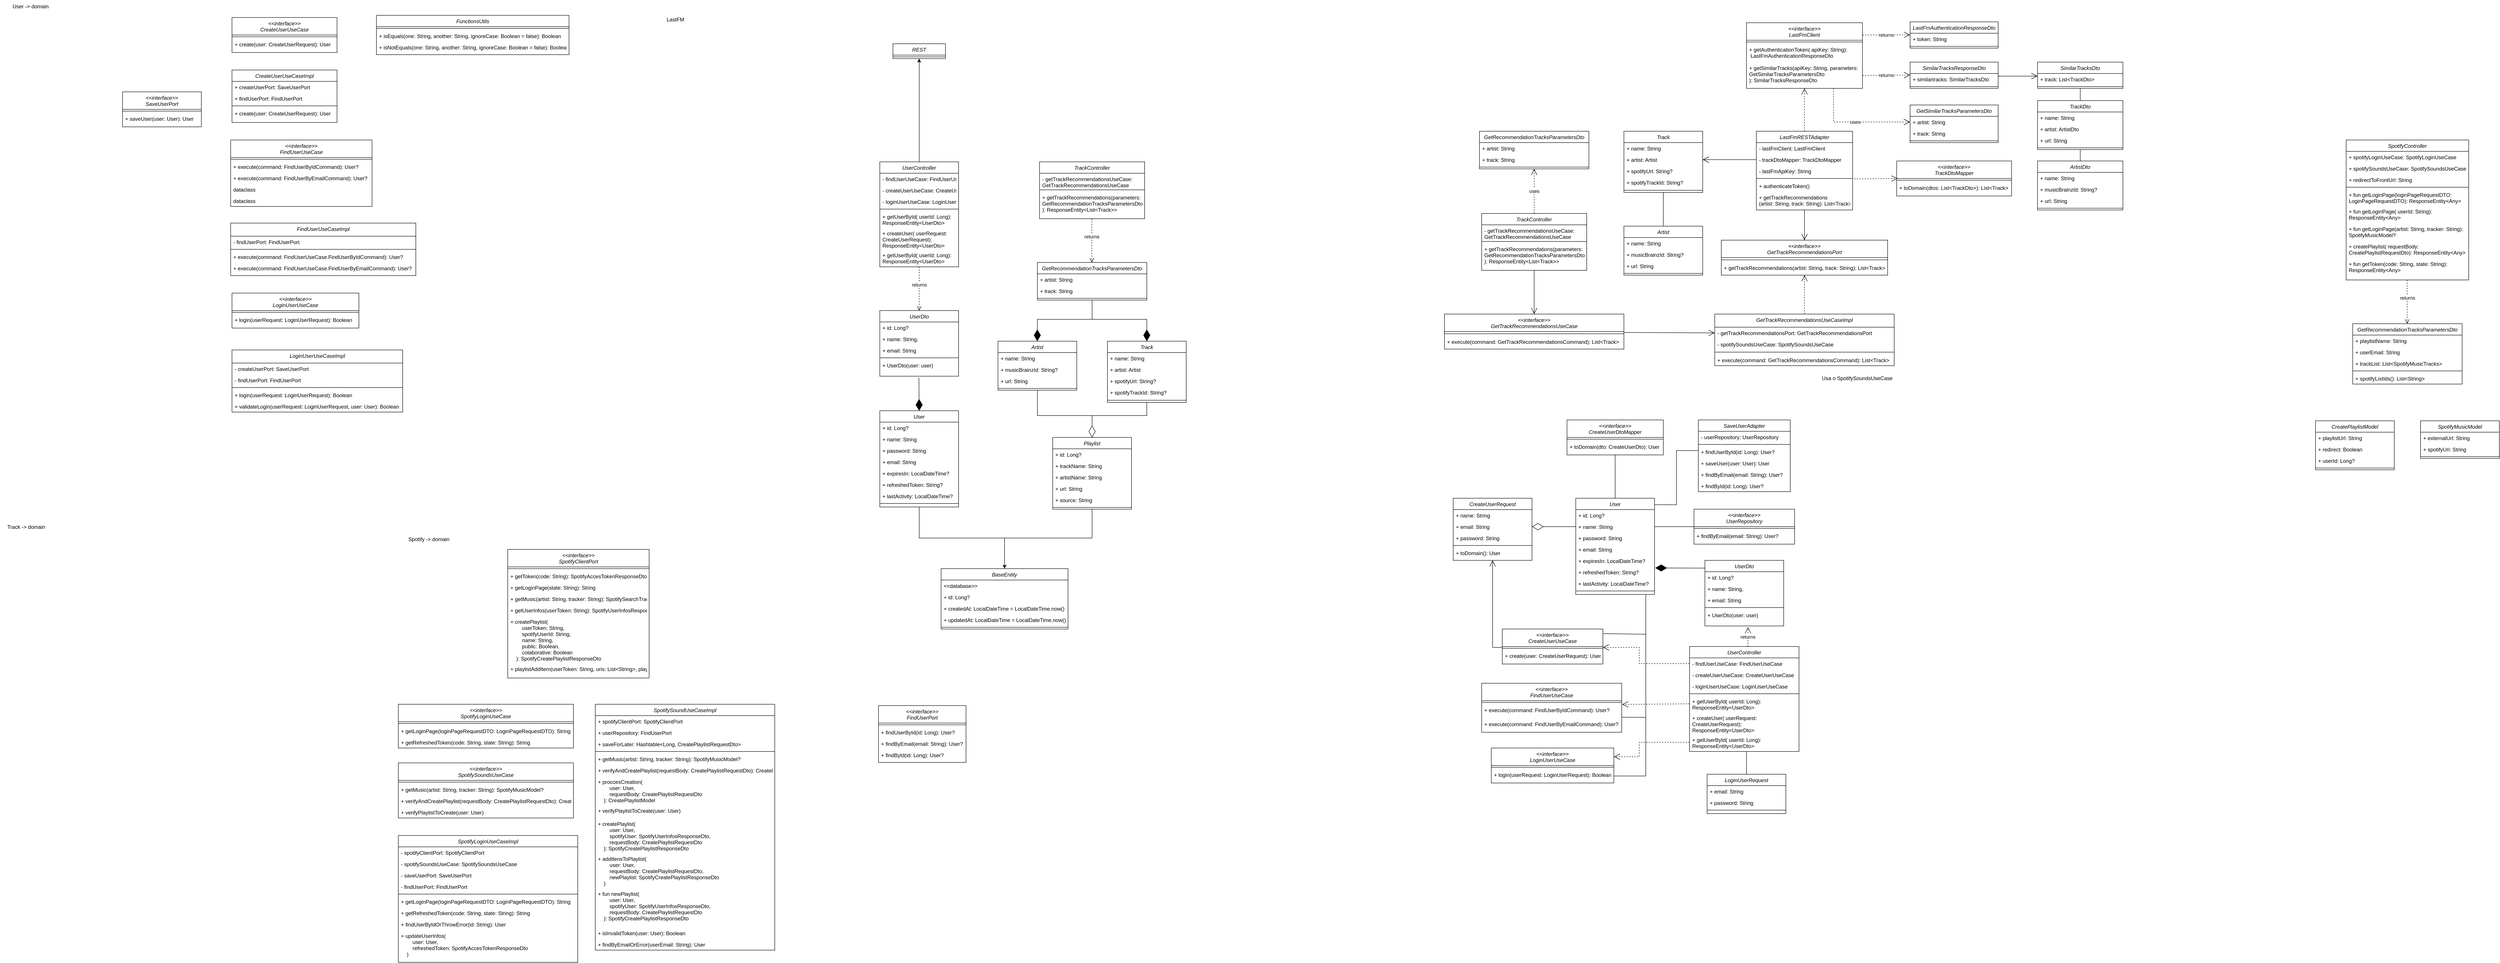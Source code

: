 <mxfile version="22.0.8" type="github">
  <diagram id="C5RBs43oDa-KdzZeNtuy" name="Page-1">
    <mxGraphModel dx="895" dy="1036" grid="1" gridSize="10" guides="1" tooltips="1" connect="1" arrows="1" fold="1" page="1" pageScale="1" pageWidth="827" pageHeight="1169" math="0" shadow="0">
      <root>
        <mxCell id="WIyWlLk6GJQsqaUBKTNV-0" />
        <mxCell id="WIyWlLk6GJQsqaUBKTNV-1" parent="WIyWlLk6GJQsqaUBKTNV-0" />
        <mxCell id="zkfFHV4jXpPFQw0GAbJ--0" value="User" style="swimlane;fontStyle=2;align=center;verticalAlign=top;childLayout=stackLayout;horizontal=1;startSize=26;horizontalStack=0;resizeParent=1;resizeLast=0;collapsible=1;marginBottom=0;rounded=0;shadow=0;strokeWidth=1;" parent="WIyWlLk6GJQsqaUBKTNV-1" vertex="1">
          <mxGeometry x="2070" y="949" width="180" height="220" as="geometry">
            <mxRectangle x="230" y="140" width="160" height="26" as="alternateBounds" />
          </mxGeometry>
        </mxCell>
        <mxCell id="zkfFHV4jXpPFQw0GAbJ--1" value="+ id: Long?" style="text;align=left;verticalAlign=top;spacingLeft=4;spacingRight=4;overflow=hidden;rotatable=0;points=[[0,0.5],[1,0.5]];portConstraint=eastwest;" parent="zkfFHV4jXpPFQw0GAbJ--0" vertex="1">
          <mxGeometry y="26" width="180" height="26" as="geometry" />
        </mxCell>
        <mxCell id="zkfFHV4jXpPFQw0GAbJ--2" value="+ name: String" style="text;align=left;verticalAlign=top;spacingLeft=4;spacingRight=4;overflow=hidden;rotatable=0;points=[[0,0.5],[1,0.5]];portConstraint=eastwest;rounded=0;shadow=0;html=0;" parent="zkfFHV4jXpPFQw0GAbJ--0" vertex="1">
          <mxGeometry y="52" width="180" height="26" as="geometry" />
        </mxCell>
        <mxCell id="zkfFHV4jXpPFQw0GAbJ--3" value="+ password: String" style="text;align=left;verticalAlign=top;spacingLeft=4;spacingRight=4;overflow=hidden;rotatable=0;points=[[0,0.5],[1,0.5]];portConstraint=eastwest;rounded=0;shadow=0;html=0;" parent="zkfFHV4jXpPFQw0GAbJ--0" vertex="1">
          <mxGeometry y="78" width="180" height="26" as="geometry" />
        </mxCell>
        <mxCell id="o4GYQTfGtpmaL7Dmve54-0" value="+ email: String" style="text;align=left;verticalAlign=top;spacingLeft=4;spacingRight=4;overflow=hidden;rotatable=0;points=[[0,0.5],[1,0.5]];portConstraint=eastwest;rounded=0;shadow=0;html=0;" parent="zkfFHV4jXpPFQw0GAbJ--0" vertex="1">
          <mxGeometry y="104" width="180" height="26" as="geometry" />
        </mxCell>
        <mxCell id="o4GYQTfGtpmaL7Dmve54-3" value="+ expiresIn: LocalDateTime?" style="text;align=left;verticalAlign=top;spacingLeft=4;spacingRight=4;overflow=hidden;rotatable=0;points=[[0,0.5],[1,0.5]];portConstraint=eastwest;rounded=0;shadow=0;html=0;" parent="zkfFHV4jXpPFQw0GAbJ--0" vertex="1">
          <mxGeometry y="130" width="180" height="26" as="geometry" />
        </mxCell>
        <mxCell id="o4GYQTfGtpmaL7Dmve54-2" value="+ refreshedToken: String?" style="text;align=left;verticalAlign=top;spacingLeft=4;spacingRight=4;overflow=hidden;rotatable=0;points=[[0,0.5],[1,0.5]];portConstraint=eastwest;rounded=0;shadow=0;html=0;" parent="zkfFHV4jXpPFQw0GAbJ--0" vertex="1">
          <mxGeometry y="156" width="180" height="26" as="geometry" />
        </mxCell>
        <mxCell id="o4GYQTfGtpmaL7Dmve54-1" value="+ lastActivity: LocalDateTime?" style="text;align=left;verticalAlign=top;spacingLeft=4;spacingRight=4;overflow=hidden;rotatable=0;points=[[0,0.5],[1,0.5]];portConstraint=eastwest;rounded=0;shadow=0;html=0;" parent="zkfFHV4jXpPFQw0GAbJ--0" vertex="1">
          <mxGeometry y="182" width="180" height="26" as="geometry" />
        </mxCell>
        <mxCell id="zkfFHV4jXpPFQw0GAbJ--4" value="" style="line;html=1;strokeWidth=1;align=left;verticalAlign=middle;spacingTop=-1;spacingLeft=3;spacingRight=3;rotatable=0;labelPosition=right;points=[];portConstraint=eastwest;" parent="zkfFHV4jXpPFQw0GAbJ--0" vertex="1">
          <mxGeometry y="208" width="180" height="8" as="geometry" />
        </mxCell>
        <mxCell id="o4GYQTfGtpmaL7Dmve54-4" value="&lt;&lt;interface&gt;&gt;&#xa;FindUserPort" style="swimlane;fontStyle=2;align=center;verticalAlign=top;childLayout=stackLayout;horizontal=1;startSize=40;horizontalStack=0;resizeParent=1;resizeLast=0;collapsible=1;marginBottom=0;rounded=0;shadow=0;strokeWidth=1;" parent="WIyWlLk6GJQsqaUBKTNV-1" vertex="1">
          <mxGeometry x="2067" y="1623" width="200" height="130" as="geometry">
            <mxRectangle x="230" y="140" width="160" height="26" as="alternateBounds" />
          </mxGeometry>
        </mxCell>
        <mxCell id="o4GYQTfGtpmaL7Dmve54-12" value="" style="line;html=1;strokeWidth=1;align=left;verticalAlign=middle;spacingTop=-1;spacingLeft=3;spacingRight=3;rotatable=0;labelPosition=right;points=[];portConstraint=eastwest;" parent="o4GYQTfGtpmaL7Dmve54-4" vertex="1">
          <mxGeometry y="40" width="200" height="8" as="geometry" />
        </mxCell>
        <mxCell id="o4GYQTfGtpmaL7Dmve54-22" value="+ findUserById(id: Long): User?" style="text;align=left;verticalAlign=top;spacingLeft=4;spacingRight=4;overflow=hidden;rotatable=0;points=[[0,0.5],[1,0.5]];portConstraint=eastwest;rounded=0;shadow=0;html=0;" parent="o4GYQTfGtpmaL7Dmve54-4" vertex="1">
          <mxGeometry y="48" width="200" height="26" as="geometry" />
        </mxCell>
        <mxCell id="o4GYQTfGtpmaL7Dmve54-23" value="+ findByEmail(email: String): User?" style="text;align=left;verticalAlign=top;spacingLeft=4;spacingRight=4;overflow=hidden;rotatable=0;points=[[0,0.5],[1,0.5]];portConstraint=eastwest;rounded=0;shadow=0;html=0;" parent="o4GYQTfGtpmaL7Dmve54-4" vertex="1">
          <mxGeometry y="74" width="200" height="26" as="geometry" />
        </mxCell>
        <mxCell id="o4GYQTfGtpmaL7Dmve54-24" value="+ findById(id: Long): User?" style="text;align=left;verticalAlign=top;spacingLeft=4;spacingRight=4;overflow=hidden;rotatable=0;points=[[0,0.5],[1,0.5]];portConstraint=eastwest;rounded=0;shadow=0;html=0;" parent="o4GYQTfGtpmaL7Dmve54-4" vertex="1">
          <mxGeometry y="100" width="200" height="26" as="geometry" />
        </mxCell>
        <mxCell id="o4GYQTfGtpmaL7Dmve54-25" value="&lt;&lt;interface&gt;&gt;&#xa;SaveUserPort" style="swimlane;fontStyle=2;align=center;verticalAlign=top;childLayout=stackLayout;horizontal=1;startSize=40;horizontalStack=0;resizeParent=1;resizeLast=0;collapsible=1;marginBottom=0;rounded=0;shadow=0;strokeWidth=1;" parent="WIyWlLk6GJQsqaUBKTNV-1" vertex="1">
          <mxGeometry x="340" y="220" width="180" height="80" as="geometry">
            <mxRectangle x="230" y="140" width="160" height="26" as="alternateBounds" />
          </mxGeometry>
        </mxCell>
        <mxCell id="o4GYQTfGtpmaL7Dmve54-26" value="" style="line;html=1;strokeWidth=1;align=left;verticalAlign=middle;spacingTop=-1;spacingLeft=3;spacingRight=3;rotatable=0;labelPosition=right;points=[];portConstraint=eastwest;" parent="o4GYQTfGtpmaL7Dmve54-25" vertex="1">
          <mxGeometry y="40" width="180" height="8" as="geometry" />
        </mxCell>
        <mxCell id="o4GYQTfGtpmaL7Dmve54-27" value="+ saveUser(user: User): User" style="text;align=left;verticalAlign=top;spacingLeft=4;spacingRight=4;overflow=hidden;rotatable=0;points=[[0,0.5],[1,0.5]];portConstraint=eastwest;rounded=0;shadow=0;html=0;" parent="o4GYQTfGtpmaL7Dmve54-25" vertex="1">
          <mxGeometry y="48" width="180" height="26" as="geometry" />
        </mxCell>
        <mxCell id="o4GYQTfGtpmaL7Dmve54-30" value="&lt;&lt;interface&gt;&gt;&#xa;CreateUserUseCase" style="swimlane;fontStyle=2;align=center;verticalAlign=top;childLayout=stackLayout;horizontal=1;startSize=40;horizontalStack=0;resizeParent=1;resizeLast=0;collapsible=1;marginBottom=0;rounded=0;shadow=0;strokeWidth=1;" parent="WIyWlLk6GJQsqaUBKTNV-1" vertex="1">
          <mxGeometry x="590" y="50" width="240" height="80" as="geometry">
            <mxRectangle x="230" y="140" width="160" height="26" as="alternateBounds" />
          </mxGeometry>
        </mxCell>
        <mxCell id="o4GYQTfGtpmaL7Dmve54-31" value="" style="line;html=1;strokeWidth=1;align=left;verticalAlign=middle;spacingTop=-1;spacingLeft=3;spacingRight=3;rotatable=0;labelPosition=right;points=[];portConstraint=eastwest;" parent="o4GYQTfGtpmaL7Dmve54-30" vertex="1">
          <mxGeometry y="40" width="240" height="8" as="geometry" />
        </mxCell>
        <mxCell id="o4GYQTfGtpmaL7Dmve54-32" value="+ create(user: CreateUserRequest): User" style="text;align=left;verticalAlign=top;spacingLeft=4;spacingRight=4;overflow=hidden;rotatable=0;points=[[0,0.5],[1,0.5]];portConstraint=eastwest;rounded=0;shadow=0;html=0;" parent="o4GYQTfGtpmaL7Dmve54-30" vertex="1">
          <mxGeometry y="48" width="240" height="26" as="geometry" />
        </mxCell>
        <mxCell id="o4GYQTfGtpmaL7Dmve54-36" value="CreateUserUseCaseImpl" style="swimlane;fontStyle=2;align=center;verticalAlign=top;childLayout=stackLayout;horizontal=1;startSize=26;horizontalStack=0;resizeParent=1;resizeLast=0;collapsible=1;marginBottom=0;rounded=0;shadow=0;strokeWidth=1;" parent="WIyWlLk6GJQsqaUBKTNV-1" vertex="1">
          <mxGeometry x="590" y="170" width="240" height="120" as="geometry">
            <mxRectangle x="230" y="140" width="160" height="26" as="alternateBounds" />
          </mxGeometry>
        </mxCell>
        <mxCell id="o4GYQTfGtpmaL7Dmve54-37" value="+ createUserPort: SaveUserPort" style="text;align=left;verticalAlign=top;spacingLeft=4;spacingRight=4;overflow=hidden;rotatable=0;points=[[0,0.5],[1,0.5]];portConstraint=eastwest;" parent="o4GYQTfGtpmaL7Dmve54-36" vertex="1">
          <mxGeometry y="26" width="240" height="26" as="geometry" />
        </mxCell>
        <mxCell id="o4GYQTfGtpmaL7Dmve54-38" value="+ findUserPort: FindUserPort" style="text;align=left;verticalAlign=top;spacingLeft=4;spacingRight=4;overflow=hidden;rotatable=0;points=[[0,0.5],[1,0.5]];portConstraint=eastwest;rounded=0;shadow=0;html=0;" parent="o4GYQTfGtpmaL7Dmve54-36" vertex="1">
          <mxGeometry y="52" width="240" height="26" as="geometry" />
        </mxCell>
        <mxCell id="o4GYQTfGtpmaL7Dmve54-44" value="" style="line;html=1;strokeWidth=1;align=left;verticalAlign=middle;spacingTop=-1;spacingLeft=3;spacingRight=3;rotatable=0;labelPosition=right;points=[];portConstraint=eastwest;" parent="o4GYQTfGtpmaL7Dmve54-36" vertex="1">
          <mxGeometry y="78" width="240" height="8" as="geometry" />
        </mxCell>
        <mxCell id="o4GYQTfGtpmaL7Dmve54-45" value="+ create(user: CreateUserRequest): User" style="text;align=left;verticalAlign=top;spacingLeft=4;spacingRight=4;overflow=hidden;rotatable=0;points=[[0,0.5],[1,0.5]];portConstraint=eastwest;rounded=0;shadow=0;html=0;" parent="o4GYQTfGtpmaL7Dmve54-36" vertex="1">
          <mxGeometry y="86" width="240" height="26" as="geometry" />
        </mxCell>
        <mxCell id="o4GYQTfGtpmaL7Dmve54-46" value="&lt;&lt;interface&gt;&gt;&#xa;FindUserUseCase" style="swimlane;fontStyle=2;align=center;verticalAlign=top;childLayout=stackLayout;horizontal=1;startSize=40;horizontalStack=0;resizeParent=1;resizeLast=0;collapsible=1;marginBottom=0;rounded=0;shadow=0;strokeWidth=1;" parent="WIyWlLk6GJQsqaUBKTNV-1" vertex="1">
          <mxGeometry x="587" y="330" width="323" height="152" as="geometry">
            <mxRectangle x="230" y="140" width="160" height="26" as="alternateBounds" />
          </mxGeometry>
        </mxCell>
        <mxCell id="o4GYQTfGtpmaL7Dmve54-47" value="" style="line;html=1;strokeWidth=1;align=left;verticalAlign=middle;spacingTop=-1;spacingLeft=3;spacingRight=3;rotatable=0;labelPosition=right;points=[];portConstraint=eastwest;" parent="o4GYQTfGtpmaL7Dmve54-46" vertex="1">
          <mxGeometry y="40" width="323" height="8" as="geometry" />
        </mxCell>
        <mxCell id="o4GYQTfGtpmaL7Dmve54-48" value="+ execute(command: FindUserByIdCommand): User?" style="text;align=left;verticalAlign=top;spacingLeft=4;spacingRight=4;overflow=hidden;rotatable=0;points=[[0,0.5],[1,0.5]];portConstraint=eastwest;rounded=0;shadow=0;html=0;" parent="o4GYQTfGtpmaL7Dmve54-46" vertex="1">
          <mxGeometry y="48" width="323" height="26" as="geometry" />
        </mxCell>
        <mxCell id="o4GYQTfGtpmaL7Dmve54-50" value="+ execute(command: FindUserByEmailCommand): User?" style="text;align=left;verticalAlign=top;spacingLeft=4;spacingRight=4;overflow=hidden;rotatable=0;points=[[0,0.5],[1,0.5]];portConstraint=eastwest;rounded=0;shadow=0;html=0;" parent="o4GYQTfGtpmaL7Dmve54-46" vertex="1">
          <mxGeometry y="74" width="323" height="26" as="geometry" />
        </mxCell>
        <mxCell id="o4GYQTfGtpmaL7Dmve54-51" value="dataclass" style="text;align=left;verticalAlign=top;spacingLeft=4;spacingRight=4;overflow=hidden;rotatable=0;points=[[0,0.5],[1,0.5]];portConstraint=eastwest;rounded=0;shadow=0;html=0;" parent="o4GYQTfGtpmaL7Dmve54-46" vertex="1">
          <mxGeometry y="100" width="323" height="26" as="geometry" />
        </mxCell>
        <mxCell id="o4GYQTfGtpmaL7Dmve54-49" value="dataclass" style="text;align=left;verticalAlign=top;spacingLeft=4;spacingRight=4;overflow=hidden;rotatable=0;points=[[0,0.5],[1,0.5]];portConstraint=eastwest;rounded=0;shadow=0;html=0;" parent="o4GYQTfGtpmaL7Dmve54-46" vertex="1">
          <mxGeometry y="126" width="323" height="26" as="geometry" />
        </mxCell>
        <mxCell id="o4GYQTfGtpmaL7Dmve54-52" value="FindUserUseCaseImpl" style="swimlane;fontStyle=2;align=center;verticalAlign=top;childLayout=stackLayout;horizontal=1;startSize=30;horizontalStack=0;resizeParent=1;resizeLast=0;collapsible=1;marginBottom=0;rounded=0;shadow=0;strokeWidth=1;" parent="WIyWlLk6GJQsqaUBKTNV-1" vertex="1">
          <mxGeometry x="587" y="520" width="423" height="120" as="geometry">
            <mxRectangle x="230" y="140" width="160" height="26" as="alternateBounds" />
          </mxGeometry>
        </mxCell>
        <mxCell id="o4GYQTfGtpmaL7Dmve54-58" value="- findUserPort: FindUserPort" style="text;align=left;verticalAlign=top;spacingLeft=4;spacingRight=4;overflow=hidden;rotatable=0;points=[[0,0.5],[1,0.5]];portConstraint=eastwest;rounded=0;shadow=0;html=0;" parent="o4GYQTfGtpmaL7Dmve54-52" vertex="1">
          <mxGeometry y="30" width="423" height="26" as="geometry" />
        </mxCell>
        <mxCell id="o4GYQTfGtpmaL7Dmve54-53" value="" style="line;html=1;strokeWidth=1;align=left;verticalAlign=middle;spacingTop=-1;spacingLeft=3;spacingRight=3;rotatable=0;labelPosition=right;points=[];portConstraint=eastwest;" parent="o4GYQTfGtpmaL7Dmve54-52" vertex="1">
          <mxGeometry y="56" width="423" height="8" as="geometry" />
        </mxCell>
        <mxCell id="o4GYQTfGtpmaL7Dmve54-54" value="+ execute(command: FindUserUseCase.FindUserByIdCommand): User?" style="text;align=left;verticalAlign=top;spacingLeft=4;spacingRight=4;overflow=hidden;rotatable=0;points=[[0,0.5],[1,0.5]];portConstraint=eastwest;rounded=0;shadow=0;html=0;" parent="o4GYQTfGtpmaL7Dmve54-52" vertex="1">
          <mxGeometry y="64" width="423" height="26" as="geometry" />
        </mxCell>
        <mxCell id="o4GYQTfGtpmaL7Dmve54-55" value="+ execute(command: FindUserUseCase.FindUserByEmailCommand): User?" style="text;align=left;verticalAlign=top;spacingLeft=4;spacingRight=4;overflow=hidden;rotatable=0;points=[[0,0.5],[1,0.5]];portConstraint=eastwest;rounded=0;shadow=0;html=0;" parent="o4GYQTfGtpmaL7Dmve54-52" vertex="1">
          <mxGeometry y="90" width="423" height="26" as="geometry" />
        </mxCell>
        <mxCell id="o4GYQTfGtpmaL7Dmve54-59" value="&lt;&lt;interface&gt;&gt;&#xa;LoginUserUseCase" style="swimlane;fontStyle=2;align=center;verticalAlign=top;childLayout=stackLayout;horizontal=1;startSize=40;horizontalStack=0;resizeParent=1;resizeLast=0;collapsible=1;marginBottom=0;rounded=0;shadow=0;strokeWidth=1;" parent="WIyWlLk6GJQsqaUBKTNV-1" vertex="1">
          <mxGeometry x="590" y="680" width="290" height="80" as="geometry">
            <mxRectangle x="230" y="140" width="160" height="26" as="alternateBounds" />
          </mxGeometry>
        </mxCell>
        <mxCell id="o4GYQTfGtpmaL7Dmve54-60" value="" style="line;html=1;strokeWidth=1;align=left;verticalAlign=middle;spacingTop=-1;spacingLeft=3;spacingRight=3;rotatable=0;labelPosition=right;points=[];portConstraint=eastwest;" parent="o4GYQTfGtpmaL7Dmve54-59" vertex="1">
          <mxGeometry y="40" width="290" height="8" as="geometry" />
        </mxCell>
        <mxCell id="o4GYQTfGtpmaL7Dmve54-61" value="+ login(userRequest: LoginUserRequest): Boolean" style="text;align=left;verticalAlign=top;spacingLeft=4;spacingRight=4;overflow=hidden;rotatable=0;points=[[0,0.5],[1,0.5]];portConstraint=eastwest;rounded=0;shadow=0;html=0;" parent="o4GYQTfGtpmaL7Dmve54-59" vertex="1">
          <mxGeometry y="48" width="290" height="26" as="geometry" />
        </mxCell>
        <mxCell id="o4GYQTfGtpmaL7Dmve54-65" value="LoginUserUseCaseImpl" style="swimlane;fontStyle=2;align=center;verticalAlign=top;childLayout=stackLayout;horizontal=1;startSize=30;horizontalStack=0;resizeParent=1;resizeLast=0;collapsible=1;marginBottom=0;rounded=0;shadow=0;strokeWidth=1;" parent="WIyWlLk6GJQsqaUBKTNV-1" vertex="1">
          <mxGeometry x="590" y="810" width="390" height="142" as="geometry">
            <mxRectangle x="230" y="140" width="160" height="26" as="alternateBounds" />
          </mxGeometry>
        </mxCell>
        <mxCell id="o4GYQTfGtpmaL7Dmve54-66" value="- createUserPort: SaveUserPort" style="text;align=left;verticalAlign=top;spacingLeft=4;spacingRight=4;overflow=hidden;rotatable=0;points=[[0,0.5],[1,0.5]];portConstraint=eastwest;rounded=0;shadow=0;html=0;" parent="o4GYQTfGtpmaL7Dmve54-65" vertex="1">
          <mxGeometry y="30" width="390" height="26" as="geometry" />
        </mxCell>
        <mxCell id="o4GYQTfGtpmaL7Dmve54-70" value="- findUserPort: FindUserPort" style="text;align=left;verticalAlign=top;spacingLeft=4;spacingRight=4;overflow=hidden;rotatable=0;points=[[0,0.5],[1,0.5]];portConstraint=eastwest;rounded=0;shadow=0;html=0;" parent="o4GYQTfGtpmaL7Dmve54-65" vertex="1">
          <mxGeometry y="56" width="390" height="26" as="geometry" />
        </mxCell>
        <mxCell id="o4GYQTfGtpmaL7Dmve54-67" value="" style="line;html=1;strokeWidth=1;align=left;verticalAlign=middle;spacingTop=-1;spacingLeft=3;spacingRight=3;rotatable=0;labelPosition=right;points=[];portConstraint=eastwest;" parent="o4GYQTfGtpmaL7Dmve54-65" vertex="1">
          <mxGeometry y="82" width="390" height="8" as="geometry" />
        </mxCell>
        <mxCell id="o4GYQTfGtpmaL7Dmve54-68" value="+ login(userRequest: LoginUserRequest): Boolean" style="text;align=left;verticalAlign=top;spacingLeft=4;spacingRight=4;overflow=hidden;rotatable=0;points=[[0,0.5],[1,0.5]];portConstraint=eastwest;rounded=0;shadow=0;html=0;" parent="o4GYQTfGtpmaL7Dmve54-65" vertex="1">
          <mxGeometry y="90" width="390" height="26" as="geometry" />
        </mxCell>
        <mxCell id="o4GYQTfGtpmaL7Dmve54-69" value="+ validateLogin(userRequest: LoginUserRequest, user: User): Boolean" style="text;align=left;verticalAlign=top;spacingLeft=4;spacingRight=4;overflow=hidden;rotatable=0;points=[[0,0.5],[1,0.5]];portConstraint=eastwest;rounded=0;shadow=0;html=0;" parent="o4GYQTfGtpmaL7Dmve54-65" vertex="1">
          <mxGeometry y="116" width="390" height="26" as="geometry" />
        </mxCell>
        <mxCell id="o4GYQTfGtpmaL7Dmve54-71" value="FunctionsUtils" style="swimlane;fontStyle=2;align=center;verticalAlign=top;childLayout=stackLayout;horizontal=1;startSize=26;horizontalStack=0;resizeParent=1;resizeLast=0;collapsible=1;marginBottom=0;rounded=0;shadow=0;strokeWidth=1;" parent="WIyWlLk6GJQsqaUBKTNV-1" vertex="1">
          <mxGeometry x="920" y="45" width="440" height="90" as="geometry">
            <mxRectangle x="230" y="140" width="160" height="26" as="alternateBounds" />
          </mxGeometry>
        </mxCell>
        <mxCell id="o4GYQTfGtpmaL7Dmve54-74" value="" style="line;html=1;strokeWidth=1;align=left;verticalAlign=middle;spacingTop=-1;spacingLeft=3;spacingRight=3;rotatable=0;labelPosition=right;points=[];portConstraint=eastwest;" parent="o4GYQTfGtpmaL7Dmve54-71" vertex="1">
          <mxGeometry y="26" width="440" height="8" as="geometry" />
        </mxCell>
        <mxCell id="o4GYQTfGtpmaL7Dmve54-75" value="+ isEquals(one: String, another: String, ignoreCase: Boolean = false): Boolean" style="text;align=left;verticalAlign=top;spacingLeft=4;spacingRight=4;overflow=hidden;rotatable=0;points=[[0,0.5],[1,0.5]];portConstraint=eastwest;rounded=0;shadow=0;html=0;" parent="o4GYQTfGtpmaL7Dmve54-71" vertex="1">
          <mxGeometry y="34" width="440" height="26" as="geometry" />
        </mxCell>
        <mxCell id="o4GYQTfGtpmaL7Dmve54-76" value="+ isNotEquals(one: String, another: String, ignoreCase: Boolean = false): Boolean" style="text;align=left;verticalAlign=top;spacingLeft=4;spacingRight=4;overflow=hidden;rotatable=0;points=[[0,0.5],[1,0.5]];portConstraint=eastwest;rounded=0;shadow=0;html=0;" parent="o4GYQTfGtpmaL7Dmve54-71" vertex="1">
          <mxGeometry y="60" width="440" height="26" as="geometry" />
        </mxCell>
        <mxCell id="o4GYQTfGtpmaL7Dmve54-96" value="User -&amp;gt; domain" style="text;html=1;strokeColor=none;fillColor=none;align=center;verticalAlign=middle;whiteSpace=wrap;rounded=0;" parent="WIyWlLk6GJQsqaUBKTNV-1" vertex="1">
          <mxGeometry x="70" y="10" width="120" height="30" as="geometry" />
        </mxCell>
        <mxCell id="o4GYQTfGtpmaL7Dmve54-116" value="Track -&amp;gt; domain" style="text;html=1;strokeColor=none;fillColor=none;align=center;verticalAlign=middle;whiteSpace=wrap;rounded=0;" parent="WIyWlLk6GJQsqaUBKTNV-1" vertex="1">
          <mxGeometry x="60" y="1200" width="120" height="30" as="geometry" />
        </mxCell>
        <mxCell id="o4GYQTfGtpmaL7Dmve54-131" value="&lt;&lt;interface&gt;&gt;&#xa;GetTrackRecommendationsPort" style="swimlane;fontStyle=2;align=center;verticalAlign=top;childLayout=stackLayout;horizontal=1;startSize=40;horizontalStack=0;resizeParent=1;resizeLast=0;collapsible=1;marginBottom=0;rounded=0;shadow=0;strokeWidth=1;" parent="WIyWlLk6GJQsqaUBKTNV-1" vertex="1">
          <mxGeometry x="3992.5" y="559" width="380" height="80" as="geometry">
            <mxRectangle x="230" y="140" width="160" height="26" as="alternateBounds" />
          </mxGeometry>
        </mxCell>
        <mxCell id="o4GYQTfGtpmaL7Dmve54-136" value="" style="line;html=1;strokeWidth=1;align=left;verticalAlign=middle;spacingTop=-1;spacingLeft=3;spacingRight=3;rotatable=0;labelPosition=right;points=[];portConstraint=eastwest;" parent="o4GYQTfGtpmaL7Dmve54-131" vertex="1">
          <mxGeometry y="40" width="380" height="10" as="geometry" />
        </mxCell>
        <mxCell id="o4GYQTfGtpmaL7Dmve54-139" value="+ getTrackRecommendations(artist: String, track: String): List&lt;Track&gt;" style="text;align=left;verticalAlign=top;spacingLeft=4;spacingRight=4;overflow=hidden;rotatable=0;points=[[0,0.5],[1,0.5]];portConstraint=eastwest;rounded=0;shadow=0;html=0;" parent="o4GYQTfGtpmaL7Dmve54-131" vertex="1">
          <mxGeometry y="50" width="380" height="26" as="geometry" />
        </mxCell>
        <mxCell id="o4GYQTfGtpmaL7Dmve54-140" value="&lt;&lt;interface&gt;&gt;&#xa;GetTrackRecommendationsUseCase" style="swimlane;fontStyle=2;align=center;verticalAlign=top;childLayout=stackLayout;horizontal=1;startSize=40;horizontalStack=0;resizeParent=1;resizeLast=0;collapsible=1;marginBottom=0;rounded=0;shadow=0;strokeWidth=1;" parent="WIyWlLk6GJQsqaUBKTNV-1" vertex="1">
          <mxGeometry x="3360" y="728" width="410" height="80" as="geometry">
            <mxRectangle x="230" y="140" width="160" height="26" as="alternateBounds" />
          </mxGeometry>
        </mxCell>
        <mxCell id="o4GYQTfGtpmaL7Dmve54-141" value="" style="line;html=1;strokeWidth=1;align=left;verticalAlign=middle;spacingTop=-1;spacingLeft=3;spacingRight=3;rotatable=0;labelPosition=right;points=[];portConstraint=eastwest;" parent="o4GYQTfGtpmaL7Dmve54-140" vertex="1">
          <mxGeometry y="40" width="410" height="10" as="geometry" />
        </mxCell>
        <mxCell id="o4GYQTfGtpmaL7Dmve54-142" value="+ execute(command: GetTrackRecommendationsCommand): List&lt;Track&gt;" style="text;align=left;verticalAlign=top;spacingLeft=4;spacingRight=4;overflow=hidden;rotatable=0;points=[[0,0.5],[1,0.5]];portConstraint=eastwest;rounded=0;shadow=0;html=0;" parent="o4GYQTfGtpmaL7Dmve54-140" vertex="1">
          <mxGeometry y="50" width="410" height="26" as="geometry" />
        </mxCell>
        <mxCell id="o4GYQTfGtpmaL7Dmve54-143" value="GetTrackRecommendationsUseCaseImpl" style="swimlane;fontStyle=2;align=center;verticalAlign=top;childLayout=stackLayout;horizontal=1;startSize=30;horizontalStack=0;resizeParent=1;resizeLast=0;collapsible=1;marginBottom=0;rounded=0;shadow=0;strokeWidth=1;" parent="WIyWlLk6GJQsqaUBKTNV-1" vertex="1">
          <mxGeometry x="3977.5" y="728" width="410" height="118" as="geometry">
            <mxRectangle x="230" y="140" width="160" height="26" as="alternateBounds" />
          </mxGeometry>
        </mxCell>
        <mxCell id="o4GYQTfGtpmaL7Dmve54-146" value="- getTrackRecommendationsPort: GetTrackRecommendationsPort" style="text;align=left;verticalAlign=top;spacingLeft=4;spacingRight=4;overflow=hidden;rotatable=0;points=[[0,0.5],[1,0.5]];portConstraint=eastwest;rounded=0;shadow=0;html=0;" parent="o4GYQTfGtpmaL7Dmve54-143" vertex="1">
          <mxGeometry y="30" width="410" height="26" as="geometry" />
        </mxCell>
        <mxCell id="o4GYQTfGtpmaL7Dmve54-147" value="- spotifySoundsUseCase: SpotifySoundsUseCase" style="text;align=left;verticalAlign=top;spacingLeft=4;spacingRight=4;overflow=hidden;rotatable=0;points=[[0,0.5],[1,0.5]];portConstraint=eastwest;rounded=0;shadow=0;html=0;" parent="o4GYQTfGtpmaL7Dmve54-143" vertex="1">
          <mxGeometry y="56" width="410" height="26" as="geometry" />
        </mxCell>
        <mxCell id="o4GYQTfGtpmaL7Dmve54-144" value="" style="line;html=1;strokeWidth=1;align=left;verticalAlign=middle;spacingTop=-1;spacingLeft=3;spacingRight=3;rotatable=0;labelPosition=right;points=[];portConstraint=eastwest;" parent="o4GYQTfGtpmaL7Dmve54-143" vertex="1">
          <mxGeometry y="82" width="410" height="10" as="geometry" />
        </mxCell>
        <mxCell id="o4GYQTfGtpmaL7Dmve54-145" value="+ execute(command: GetTrackRecommendationsCommand): List&lt;Track&gt;" style="text;align=left;verticalAlign=top;spacingLeft=4;spacingRight=4;overflow=hidden;rotatable=0;points=[[0,0.5],[1,0.5]];portConstraint=eastwest;rounded=0;shadow=0;html=0;" parent="o4GYQTfGtpmaL7Dmve54-143" vertex="1">
          <mxGeometry y="92" width="410" height="26" as="geometry" />
        </mxCell>
        <mxCell id="o4GYQTfGtpmaL7Dmve54-153" value="Spotify -&amp;gt; domain" style="text;html=1;strokeColor=none;fillColor=none;align=center;verticalAlign=middle;whiteSpace=wrap;rounded=0;" parent="WIyWlLk6GJQsqaUBKTNV-1" vertex="1">
          <mxGeometry x="980" y="1228" width="120" height="30" as="geometry" />
        </mxCell>
        <mxCell id="o4GYQTfGtpmaL7Dmve54-161" value="&lt;&lt;interface&gt;&gt;&#xa;SpotifyClientPort" style="swimlane;fontStyle=2;align=center;verticalAlign=top;childLayout=stackLayout;horizontal=1;startSize=40;horizontalStack=0;resizeParent=1;resizeLast=0;collapsible=1;marginBottom=0;rounded=0;shadow=0;strokeWidth=1;" parent="WIyWlLk6GJQsqaUBKTNV-1" vertex="1">
          <mxGeometry x="1220" y="1266" width="323" height="294" as="geometry">
            <mxRectangle x="230" y="140" width="160" height="26" as="alternateBounds" />
          </mxGeometry>
        </mxCell>
        <mxCell id="o4GYQTfGtpmaL7Dmve54-162" value="" style="line;html=1;strokeWidth=1;align=left;verticalAlign=middle;spacingTop=-1;spacingLeft=3;spacingRight=3;rotatable=0;labelPosition=right;points=[];portConstraint=eastwest;" parent="o4GYQTfGtpmaL7Dmve54-161" vertex="1">
          <mxGeometry y="40" width="323" height="8" as="geometry" />
        </mxCell>
        <mxCell id="o4GYQTfGtpmaL7Dmve54-163" value="+ getToken(code: String): SpotifyAccesTokenResponseDto" style="text;align=left;verticalAlign=top;spacingLeft=4;spacingRight=4;overflow=hidden;rotatable=0;points=[[0,0.5],[1,0.5]];portConstraint=eastwest;rounded=0;shadow=0;html=0;" parent="o4GYQTfGtpmaL7Dmve54-161" vertex="1">
          <mxGeometry y="48" width="323" height="26" as="geometry" />
        </mxCell>
        <mxCell id="o4GYQTfGtpmaL7Dmve54-164" value="+ getLoginPage(state: String): String" style="text;align=left;verticalAlign=top;spacingLeft=4;spacingRight=4;overflow=hidden;rotatable=0;points=[[0,0.5],[1,0.5]];portConstraint=eastwest;rounded=0;shadow=0;html=0;" parent="o4GYQTfGtpmaL7Dmve54-161" vertex="1">
          <mxGeometry y="74" width="323" height="26" as="geometry" />
        </mxCell>
        <mxCell id="o4GYQTfGtpmaL7Dmve54-165" value="+ getMusic(artist: String, tracker: String): SpotifySearchTrackResponseDto" style="text;align=left;verticalAlign=top;spacingLeft=4;spacingRight=4;overflow=hidden;rotatable=0;points=[[0,0.5],[1,0.5]];portConstraint=eastwest;rounded=0;shadow=0;html=0;" parent="o4GYQTfGtpmaL7Dmve54-161" vertex="1">
          <mxGeometry y="100" width="323" height="26" as="geometry" />
        </mxCell>
        <mxCell id="o4GYQTfGtpmaL7Dmve54-167" value="+ getUserInfos(userToken: String): SpotifyUserInfosResponseDto" style="text;align=left;verticalAlign=top;spacingLeft=4;spacingRight=4;overflow=hidden;rotatable=0;points=[[0,0.5],[1,0.5]];portConstraint=eastwest;rounded=0;shadow=0;html=0;" parent="o4GYQTfGtpmaL7Dmve54-161" vertex="1">
          <mxGeometry y="126" width="323" height="26" as="geometry" />
        </mxCell>
        <mxCell id="o4GYQTfGtpmaL7Dmve54-168" value="+ createPlaylist(&#xa;        userToken: String,&#xa;        spotifyUserId: String,&#xa;        name: String,&#xa;        public: Boolean,&#xa;        colaborative: Boolean&#xa;    ): SpotifyCreatePlaylistResponseDto" style="text;align=left;verticalAlign=top;spacingLeft=4;spacingRight=4;overflow=hidden;rotatable=0;points=[[0,0.5],[1,0.5]];portConstraint=eastwest;rounded=0;shadow=0;html=0;" parent="o4GYQTfGtpmaL7Dmve54-161" vertex="1">
          <mxGeometry y="152" width="323" height="108" as="geometry" />
        </mxCell>
        <mxCell id="o4GYQTfGtpmaL7Dmve54-166" value="+ playlistAddItem(userToken: String, uris: List&lt;String&gt;, playlistId: String): String" style="text;align=left;verticalAlign=top;spacingLeft=4;spacingRight=4;overflow=hidden;rotatable=0;points=[[0,0.5],[1,0.5]];portConstraint=eastwest;rounded=0;shadow=0;html=0;" parent="o4GYQTfGtpmaL7Dmve54-161" vertex="1">
          <mxGeometry y="260" width="323" height="30" as="geometry" />
        </mxCell>
        <mxCell id="o4GYQTfGtpmaL7Dmve54-169" value="&lt;&lt;interface&gt;&gt;&#xa;SpotifyLoginUseCase" style="swimlane;fontStyle=2;align=center;verticalAlign=top;childLayout=stackLayout;horizontal=1;startSize=40;horizontalStack=0;resizeParent=1;resizeLast=0;collapsible=1;marginBottom=0;rounded=0;shadow=0;strokeWidth=1;" parent="WIyWlLk6GJQsqaUBKTNV-1" vertex="1">
          <mxGeometry x="970" y="1620" width="400" height="100" as="geometry">
            <mxRectangle x="230" y="140" width="160" height="26" as="alternateBounds" />
          </mxGeometry>
        </mxCell>
        <mxCell id="o4GYQTfGtpmaL7Dmve54-170" value="" style="line;html=1;strokeWidth=1;align=left;verticalAlign=middle;spacingTop=-1;spacingLeft=3;spacingRight=3;rotatable=0;labelPosition=right;points=[];portConstraint=eastwest;" parent="o4GYQTfGtpmaL7Dmve54-169" vertex="1">
          <mxGeometry y="40" width="400" height="8" as="geometry" />
        </mxCell>
        <mxCell id="o4GYQTfGtpmaL7Dmve54-171" value="+ getLoginPage(loginPageRequestDTO: LoginPageRequestDTO): String" style="text;align=left;verticalAlign=top;spacingLeft=4;spacingRight=4;overflow=hidden;rotatable=0;points=[[0,0.5],[1,0.5]];portConstraint=eastwest;rounded=0;shadow=0;html=0;" parent="o4GYQTfGtpmaL7Dmve54-169" vertex="1">
          <mxGeometry y="48" width="400" height="26" as="geometry" />
        </mxCell>
        <mxCell id="o4GYQTfGtpmaL7Dmve54-172" value="+ getRefreshedToken(code: String, state: String): String" style="text;align=left;verticalAlign=top;spacingLeft=4;spacingRight=4;overflow=hidden;rotatable=0;points=[[0,0.5],[1,0.5]];portConstraint=eastwest;rounded=0;shadow=0;html=0;" parent="o4GYQTfGtpmaL7Dmve54-169" vertex="1">
          <mxGeometry y="74" width="400" height="26" as="geometry" />
        </mxCell>
        <mxCell id="o4GYQTfGtpmaL7Dmve54-173" value="&lt;&lt;interface&gt;&gt;&#xa;SpotifySoundsUseCase" style="swimlane;fontStyle=2;align=center;verticalAlign=top;childLayout=stackLayout;horizontal=1;startSize=40;horizontalStack=0;resizeParent=1;resizeLast=0;collapsible=1;marginBottom=0;rounded=0;shadow=0;strokeWidth=1;" parent="WIyWlLk6GJQsqaUBKTNV-1" vertex="1">
          <mxGeometry x="970" y="1754" width="400" height="126" as="geometry">
            <mxRectangle x="230" y="140" width="160" height="26" as="alternateBounds" />
          </mxGeometry>
        </mxCell>
        <mxCell id="o4GYQTfGtpmaL7Dmve54-174" value="" style="line;html=1;strokeWidth=1;align=left;verticalAlign=middle;spacingTop=-1;spacingLeft=3;spacingRight=3;rotatable=0;labelPosition=right;points=[];portConstraint=eastwest;" parent="o4GYQTfGtpmaL7Dmve54-173" vertex="1">
          <mxGeometry y="40" width="400" height="8" as="geometry" />
        </mxCell>
        <mxCell id="o4GYQTfGtpmaL7Dmve54-175" value="+ getMusic(artist: String, tracker: String): SpotifyMusicModel?" style="text;align=left;verticalAlign=top;spacingLeft=4;spacingRight=4;overflow=hidden;rotatable=0;points=[[0,0.5],[1,0.5]];portConstraint=eastwest;rounded=0;shadow=0;html=0;" parent="o4GYQTfGtpmaL7Dmve54-173" vertex="1">
          <mxGeometry y="48" width="400" height="26" as="geometry" />
        </mxCell>
        <mxCell id="o4GYQTfGtpmaL7Dmve54-177" value="+ verifyAndCreatePlaylist(requestBody: CreatePlaylistRequestDto): CreatePlaylistModel" style="text;align=left;verticalAlign=top;spacingLeft=4;spacingRight=4;overflow=hidden;rotatable=0;points=[[0,0.5],[1,0.5]];portConstraint=eastwest;rounded=0;shadow=0;html=0;" parent="o4GYQTfGtpmaL7Dmve54-173" vertex="1">
          <mxGeometry y="74" width="400" height="26" as="geometry" />
        </mxCell>
        <mxCell id="o4GYQTfGtpmaL7Dmve54-176" value="+ verifyPlaylistToCreate(user: User)" style="text;align=left;verticalAlign=top;spacingLeft=4;spacingRight=4;overflow=hidden;rotatable=0;points=[[0,0.5],[1,0.5]];portConstraint=eastwest;rounded=0;shadow=0;html=0;" parent="o4GYQTfGtpmaL7Dmve54-173" vertex="1">
          <mxGeometry y="100" width="400" height="26" as="geometry" />
        </mxCell>
        <mxCell id="o4GYQTfGtpmaL7Dmve54-178" value="SpotifyLoginUseCaseImpl" style="swimlane;fontStyle=2;align=center;verticalAlign=top;childLayout=stackLayout;horizontal=1;startSize=26;horizontalStack=0;resizeParent=1;resizeLast=0;collapsible=1;marginBottom=0;rounded=0;shadow=0;strokeWidth=1;" parent="WIyWlLk6GJQsqaUBKTNV-1" vertex="1">
          <mxGeometry x="970" y="1920" width="410" height="290" as="geometry">
            <mxRectangle x="230" y="140" width="160" height="26" as="alternateBounds" />
          </mxGeometry>
        </mxCell>
        <mxCell id="o4GYQTfGtpmaL7Dmve54-179" value="- spotifyClientPort: SpotifyClientPort" style="text;align=left;verticalAlign=top;spacingLeft=4;spacingRight=4;overflow=hidden;rotatable=0;points=[[0,0.5],[1,0.5]];portConstraint=eastwest;" parent="o4GYQTfGtpmaL7Dmve54-178" vertex="1">
          <mxGeometry y="26" width="410" height="26" as="geometry" />
        </mxCell>
        <mxCell id="o4GYQTfGtpmaL7Dmve54-180" value="- spotifySoundsUseCase: SpotifySoundsUseCase" style="text;align=left;verticalAlign=top;spacingLeft=4;spacingRight=4;overflow=hidden;rotatable=0;points=[[0,0.5],[1,0.5]];portConstraint=eastwest;" parent="o4GYQTfGtpmaL7Dmve54-178" vertex="1">
          <mxGeometry y="52" width="410" height="26" as="geometry" />
        </mxCell>
        <mxCell id="o4GYQTfGtpmaL7Dmve54-181" value="- saveUserPort: SaveUserPort" style="text;align=left;verticalAlign=top;spacingLeft=4;spacingRight=4;overflow=hidden;rotatable=0;points=[[0,0.5],[1,0.5]];portConstraint=eastwest;" parent="o4GYQTfGtpmaL7Dmve54-178" vertex="1">
          <mxGeometry y="78" width="410" height="26" as="geometry" />
        </mxCell>
        <mxCell id="o4GYQTfGtpmaL7Dmve54-183" value="- findUserPort: FindUserPort" style="text;align=left;verticalAlign=top;spacingLeft=4;spacingRight=4;overflow=hidden;rotatable=0;points=[[0,0.5],[1,0.5]];portConstraint=eastwest;" parent="o4GYQTfGtpmaL7Dmve54-178" vertex="1">
          <mxGeometry y="104" width="410" height="26" as="geometry" />
        </mxCell>
        <mxCell id="o4GYQTfGtpmaL7Dmve54-182" value="" style="line;html=1;strokeWidth=1;align=left;verticalAlign=middle;spacingTop=-1;spacingLeft=3;spacingRight=3;rotatable=0;labelPosition=right;points=[];portConstraint=eastwest;" parent="o4GYQTfGtpmaL7Dmve54-178" vertex="1">
          <mxGeometry y="130" width="410" height="8" as="geometry" />
        </mxCell>
        <mxCell id="o4GYQTfGtpmaL7Dmve54-185" value="+ getLoginPage(loginPageRequestDTO: LoginPageRequestDTO): String" style="text;align=left;verticalAlign=top;spacingLeft=4;spacingRight=4;overflow=hidden;rotatable=0;points=[[0,0.5],[1,0.5]];portConstraint=eastwest;" parent="o4GYQTfGtpmaL7Dmve54-178" vertex="1">
          <mxGeometry y="138" width="410" height="26" as="geometry" />
        </mxCell>
        <mxCell id="o4GYQTfGtpmaL7Dmve54-186" value="+ getRefreshedToken(code: String, state: String): String" style="text;align=left;verticalAlign=top;spacingLeft=4;spacingRight=4;overflow=hidden;rotatable=0;points=[[0,0.5],[1,0.5]];portConstraint=eastwest;" parent="o4GYQTfGtpmaL7Dmve54-178" vertex="1">
          <mxGeometry y="164" width="410" height="26" as="geometry" />
        </mxCell>
        <mxCell id="o4GYQTfGtpmaL7Dmve54-187" value="+ findUserByIdOrThrowError(id: String): User" style="text;align=left;verticalAlign=top;spacingLeft=4;spacingRight=4;overflow=hidden;rotatable=0;points=[[0,0.5],[1,0.5]];portConstraint=eastwest;" parent="o4GYQTfGtpmaL7Dmve54-178" vertex="1">
          <mxGeometry y="190" width="410" height="26" as="geometry" />
        </mxCell>
        <mxCell id="o4GYQTfGtpmaL7Dmve54-184" value="+ updateUserInfos(&#xa;        user: User,&#xa;        refreshedToken: SpotifyAccesTokenResponseDto&#xa;    )" style="text;align=left;verticalAlign=top;spacingLeft=4;spacingRight=4;overflow=hidden;rotatable=0;points=[[0,0.5],[1,0.5]];portConstraint=eastwest;" parent="o4GYQTfGtpmaL7Dmve54-178" vertex="1">
          <mxGeometry y="216" width="410" height="64" as="geometry" />
        </mxCell>
        <mxCell id="o4GYQTfGtpmaL7Dmve54-188" value="SpotifySoundUseCaseImpl" style="swimlane;fontStyle=2;align=center;verticalAlign=top;childLayout=stackLayout;horizontal=1;startSize=26;horizontalStack=0;resizeParent=1;resizeLast=0;collapsible=1;marginBottom=0;rounded=0;shadow=0;strokeWidth=1;" parent="WIyWlLk6GJQsqaUBKTNV-1" vertex="1">
          <mxGeometry x="1420" y="1620" width="410" height="562" as="geometry">
            <mxRectangle x="230" y="140" width="160" height="26" as="alternateBounds" />
          </mxGeometry>
        </mxCell>
        <mxCell id="o4GYQTfGtpmaL7Dmve54-189" value="+ spotifyClientPort: SpotifyClientPort" style="text;align=left;verticalAlign=top;spacingLeft=4;spacingRight=4;overflow=hidden;rotatable=0;points=[[0,0.5],[1,0.5]];portConstraint=eastwest;" parent="o4GYQTfGtpmaL7Dmve54-188" vertex="1">
          <mxGeometry y="26" width="410" height="26" as="geometry" />
        </mxCell>
        <mxCell id="o4GYQTfGtpmaL7Dmve54-190" value="+ userRepository: FindUserPort" style="text;align=left;verticalAlign=top;spacingLeft=4;spacingRight=4;overflow=hidden;rotatable=0;points=[[0,0.5],[1,0.5]];portConstraint=eastwest;" parent="o4GYQTfGtpmaL7Dmve54-188" vertex="1">
          <mxGeometry y="52" width="410" height="26" as="geometry" />
        </mxCell>
        <mxCell id="o4GYQTfGtpmaL7Dmve54-191" value="+ saveForLater: Hashtable&lt;Long, CreatePlaylistRequestDto&gt;" style="text;align=left;verticalAlign=top;spacingLeft=4;spacingRight=4;overflow=hidden;rotatable=0;points=[[0,0.5],[1,0.5]];portConstraint=eastwest;" parent="o4GYQTfGtpmaL7Dmve54-188" vertex="1">
          <mxGeometry y="78" width="410" height="26" as="geometry" />
        </mxCell>
        <mxCell id="o4GYQTfGtpmaL7Dmve54-193" value="" style="line;html=1;strokeWidth=1;align=left;verticalAlign=middle;spacingTop=-1;spacingLeft=3;spacingRight=3;rotatable=0;labelPosition=right;points=[];portConstraint=eastwest;" parent="o4GYQTfGtpmaL7Dmve54-188" vertex="1">
          <mxGeometry y="104" width="410" height="8" as="geometry" />
        </mxCell>
        <mxCell id="o4GYQTfGtpmaL7Dmve54-194" value="+ getMusic(artist: String, tracker: String): SpotifyMusicModel?" style="text;align=left;verticalAlign=top;spacingLeft=4;spacingRight=4;overflow=hidden;rotatable=0;points=[[0,0.5],[1,0.5]];portConstraint=eastwest;" parent="o4GYQTfGtpmaL7Dmve54-188" vertex="1">
          <mxGeometry y="112" width="410" height="26" as="geometry" />
        </mxCell>
        <mxCell id="o4GYQTfGtpmaL7Dmve54-195" value="+ verifyAndCreatePlaylist(requestBody: CreatePlaylistRequestDto): CreatePlaylistModel" style="text;align=left;verticalAlign=top;spacingLeft=4;spacingRight=4;overflow=hidden;rotatable=0;points=[[0,0.5],[1,0.5]];portConstraint=eastwest;" parent="o4GYQTfGtpmaL7Dmve54-188" vertex="1">
          <mxGeometry y="138" width="410" height="26" as="geometry" />
        </mxCell>
        <mxCell id="o4GYQTfGtpmaL7Dmve54-196" value="+ proccesCreation(&#xa;        user: User,&#xa;        requestBody: CreatePlaylistRequestDto&#xa;    ): CreatePlaylistModel" style="text;align=left;verticalAlign=top;spacingLeft=4;spacingRight=4;overflow=hidden;rotatable=0;points=[[0,0.5],[1,0.5]];portConstraint=eastwest;" parent="o4GYQTfGtpmaL7Dmve54-188" vertex="1">
          <mxGeometry y="164" width="410" height="66" as="geometry" />
        </mxCell>
        <mxCell id="o4GYQTfGtpmaL7Dmve54-197" value="+ verifyPlaylistToCreate(user: User)" style="text;align=left;verticalAlign=top;spacingLeft=4;spacingRight=4;overflow=hidden;rotatable=0;points=[[0,0.5],[1,0.5]];portConstraint=eastwest;" parent="o4GYQTfGtpmaL7Dmve54-188" vertex="1">
          <mxGeometry y="230" width="410" height="30" as="geometry" />
        </mxCell>
        <mxCell id="o4GYQTfGtpmaL7Dmve54-212" value="+ createPlaylist(&#xa;        user: User,&#xa;        spotifyUser: SpotifyUserInfosResponseDto,&#xa;        requestBody: CreatePlaylistRequestDto&#xa;    ): SpotifyCreatePlaylistResponseDto" style="text;align=left;verticalAlign=top;spacingLeft=4;spacingRight=4;overflow=hidden;rotatable=0;points=[[0,0.5],[1,0.5]];portConstraint=eastwest;" parent="o4GYQTfGtpmaL7Dmve54-188" vertex="1">
          <mxGeometry y="260" width="410" height="80" as="geometry" />
        </mxCell>
        <mxCell id="o4GYQTfGtpmaL7Dmve54-199" value="+ addItensToPlaylist(&#xa;        user: User,&#xa;        requestBody: CreatePlaylistRequestDto,&#xa;        newPlaylist: SpotifyCreatePlaylistResponseDto&#xa;    )" style="text;align=left;verticalAlign=top;spacingLeft=4;spacingRight=4;overflow=hidden;rotatable=0;points=[[0,0.5],[1,0.5]];portConstraint=eastwest;" parent="o4GYQTfGtpmaL7Dmve54-188" vertex="1">
          <mxGeometry y="340" width="410" height="80" as="geometry" />
        </mxCell>
        <mxCell id="o4GYQTfGtpmaL7Dmve54-213" value="+ fun newPlaylist(&#xa;        user: User,&#xa;        spotifyUser: SpotifyUserInfosResponseDto,&#xa;        requestBody: CreatePlaylistRequestDto&#xa;    ): SpotifyCreatePlaylistResponseDto" style="text;align=left;verticalAlign=top;spacingLeft=4;spacingRight=4;overflow=hidden;rotatable=0;points=[[0,0.5],[1,0.5]];portConstraint=eastwest;" parent="o4GYQTfGtpmaL7Dmve54-188" vertex="1">
          <mxGeometry y="420" width="410" height="90" as="geometry" />
        </mxCell>
        <mxCell id="o4GYQTfGtpmaL7Dmve54-214" value="+ isInvalidToken(user: User): Boolean" style="text;align=left;verticalAlign=top;spacingLeft=4;spacingRight=4;overflow=hidden;rotatable=0;points=[[0,0.5],[1,0.5]];portConstraint=eastwest;" parent="o4GYQTfGtpmaL7Dmve54-188" vertex="1">
          <mxGeometry y="510" width="410" height="26" as="geometry" />
        </mxCell>
        <mxCell id="o4GYQTfGtpmaL7Dmve54-200" value="+ findByEmailOrError(userEmail: String): User" style="text;align=left;verticalAlign=top;spacingLeft=4;spacingRight=4;overflow=hidden;rotatable=0;points=[[0,0.5],[1,0.5]];portConstraint=eastwest;" parent="o4GYQTfGtpmaL7Dmve54-188" vertex="1">
          <mxGeometry y="536" width="410" height="26" as="geometry" />
        </mxCell>
        <mxCell id="o4GYQTfGtpmaL7Dmve54-220" value="LastFM" style="text;html=1;strokeColor=none;fillColor=none;align=center;verticalAlign=middle;whiteSpace=wrap;rounded=0;" parent="WIyWlLk6GJQsqaUBKTNV-1" vertex="1">
          <mxGeometry x="1543" y="40" width="120" height="30" as="geometry" />
        </mxCell>
        <mxCell id="o4GYQTfGtpmaL7Dmve54-227" value="BaseEntity" style="swimlane;fontStyle=2;align=center;verticalAlign=top;childLayout=stackLayout;horizontal=1;startSize=26;horizontalStack=0;resizeParent=1;resizeLast=0;collapsible=1;marginBottom=0;rounded=0;shadow=0;strokeWidth=1;" parent="WIyWlLk6GJQsqaUBKTNV-1" vertex="1">
          <mxGeometry x="2210" y="1310" width="290" height="138" as="geometry">
            <mxRectangle x="230" y="140" width="160" height="26" as="alternateBounds" />
          </mxGeometry>
        </mxCell>
        <mxCell id="o4GYQTfGtpmaL7Dmve54-239" value="&lt;&lt;database&gt;&gt;" style="text;align=left;verticalAlign=top;spacingLeft=4;spacingRight=4;overflow=hidden;rotatable=0;points=[[0,0.5],[1,0.5]];portConstraint=eastwest;" parent="o4GYQTfGtpmaL7Dmve54-227" vertex="1">
          <mxGeometry y="26" width="290" height="26" as="geometry" />
        </mxCell>
        <mxCell id="o4GYQTfGtpmaL7Dmve54-228" value="+ id: Long?" style="text;align=left;verticalAlign=top;spacingLeft=4;spacingRight=4;overflow=hidden;rotatable=0;points=[[0,0.5],[1,0.5]];portConstraint=eastwest;" parent="o4GYQTfGtpmaL7Dmve54-227" vertex="1">
          <mxGeometry y="52" width="290" height="26" as="geometry" />
        </mxCell>
        <mxCell id="o4GYQTfGtpmaL7Dmve54-229" value="+ createdAt: LocalDateTime = LocalDateTime.now()" style="text;align=left;verticalAlign=top;spacingLeft=4;spacingRight=4;overflow=hidden;rotatable=0;points=[[0,0.5],[1,0.5]];portConstraint=eastwest;" parent="o4GYQTfGtpmaL7Dmve54-227" vertex="1">
          <mxGeometry y="78" width="290" height="26" as="geometry" />
        </mxCell>
        <mxCell id="o4GYQTfGtpmaL7Dmve54-230" value="+ updatedAt: LocalDateTime = LocalDateTime.now()" style="text;align=left;verticalAlign=top;spacingLeft=4;spacingRight=4;overflow=hidden;rotatable=0;points=[[0,0.5],[1,0.5]];portConstraint=eastwest;" parent="o4GYQTfGtpmaL7Dmve54-227" vertex="1">
          <mxGeometry y="104" width="290" height="26" as="geometry" />
        </mxCell>
        <mxCell id="o4GYQTfGtpmaL7Dmve54-231" value="" style="line;html=1;strokeWidth=1;align=left;verticalAlign=middle;spacingTop=-1;spacingLeft=3;spacingRight=3;rotatable=0;labelPosition=right;points=[];portConstraint=eastwest;" parent="o4GYQTfGtpmaL7Dmve54-227" vertex="1">
          <mxGeometry y="130" width="290" height="8" as="geometry" />
        </mxCell>
        <mxCell id="o4GYQTfGtpmaL7Dmve54-233" value="REST" style="swimlane;fontStyle=2;align=center;verticalAlign=top;childLayout=stackLayout;horizontal=1;startSize=26;horizontalStack=0;resizeParent=1;resizeLast=0;collapsible=1;marginBottom=0;rounded=0;shadow=0;strokeWidth=1;" parent="WIyWlLk6GJQsqaUBKTNV-1" vertex="1">
          <mxGeometry x="2100" y="110" width="120" height="34" as="geometry">
            <mxRectangle x="230" y="140" width="160" height="26" as="alternateBounds" />
          </mxGeometry>
        </mxCell>
        <mxCell id="o4GYQTfGtpmaL7Dmve54-237" value="" style="line;html=1;strokeWidth=1;align=left;verticalAlign=middle;spacingTop=-1;spacingLeft=3;spacingRight=3;rotatable=0;labelPosition=right;points=[];portConstraint=eastwest;" parent="o4GYQTfGtpmaL7Dmve54-233" vertex="1">
          <mxGeometry y="26" width="120" height="8" as="geometry" />
        </mxCell>
        <mxCell id="o4GYQTfGtpmaL7Dmve54-238" value="" style="endArrow=classic;html=1;rounded=0;exitX=0.5;exitY=1;exitDx=0;exitDy=0;entryX=0.5;entryY=0;entryDx=0;entryDy=0;" parent="WIyWlLk6GJQsqaUBKTNV-1" source="zkfFHV4jXpPFQw0GAbJ--0" target="o4GYQTfGtpmaL7Dmve54-227" edge="1">
          <mxGeometry width="50" height="50" relative="1" as="geometry">
            <mxPoint x="2347" y="1155" as="sourcePoint" />
            <mxPoint x="2397" y="1105" as="targetPoint" />
            <Array as="points">
              <mxPoint x="2160" y="1240" />
              <mxPoint x="2355" y="1240" />
            </Array>
          </mxGeometry>
        </mxCell>
        <mxCell id="o4GYQTfGtpmaL7Dmve54-240" value="UserController" style="swimlane;fontStyle=2;align=center;verticalAlign=top;childLayout=stackLayout;horizontal=1;startSize=26;horizontalStack=0;resizeParent=1;resizeLast=0;collapsible=1;marginBottom=0;rounded=0;shadow=0;strokeWidth=1;" parent="WIyWlLk6GJQsqaUBKTNV-1" vertex="1">
          <mxGeometry x="2070" y="380" width="180" height="240" as="geometry">
            <mxRectangle x="230" y="140" width="160" height="26" as="alternateBounds" />
          </mxGeometry>
        </mxCell>
        <mxCell id="o4GYQTfGtpmaL7Dmve54-241" value="- findUserUseCase: FindUserUseCase" style="text;align=left;verticalAlign=top;spacingLeft=4;spacingRight=4;overflow=hidden;rotatable=0;points=[[0,0.5],[1,0.5]];portConstraint=eastwest;" parent="o4GYQTfGtpmaL7Dmve54-240" vertex="1">
          <mxGeometry y="26" width="180" height="26" as="geometry" />
        </mxCell>
        <mxCell id="o4GYQTfGtpmaL7Dmve54-242" value="- createUserUseCase: CreateUserUseCase" style="text;align=left;verticalAlign=top;spacingLeft=4;spacingRight=4;overflow=hidden;rotatable=0;points=[[0,0.5],[1,0.5]];portConstraint=eastwest;rounded=0;shadow=0;html=0;" parent="o4GYQTfGtpmaL7Dmve54-240" vertex="1">
          <mxGeometry y="52" width="180" height="26" as="geometry" />
        </mxCell>
        <mxCell id="o4GYQTfGtpmaL7Dmve54-243" value="- loginUserUseCase: LoginUserUseCase" style="text;align=left;verticalAlign=top;spacingLeft=4;spacingRight=4;overflow=hidden;rotatable=0;points=[[0,0.5],[1,0.5]];portConstraint=eastwest;rounded=0;shadow=0;html=0;" parent="o4GYQTfGtpmaL7Dmve54-240" vertex="1">
          <mxGeometry y="78" width="180" height="26" as="geometry" />
        </mxCell>
        <mxCell id="o4GYQTfGtpmaL7Dmve54-248" value="" style="line;html=1;strokeWidth=1;align=left;verticalAlign=middle;spacingTop=-1;spacingLeft=3;spacingRight=3;rotatable=0;labelPosition=right;points=[];portConstraint=eastwest;" parent="o4GYQTfGtpmaL7Dmve54-240" vertex="1">
          <mxGeometry y="104" width="180" height="8" as="geometry" />
        </mxCell>
        <mxCell id="o4GYQTfGtpmaL7Dmve54-249" value="+ getUserById( userId: Long): &#xa;ResponseEntity&lt;UserDto&gt;" style="text;align=left;verticalAlign=top;spacingLeft=4;spacingRight=4;overflow=hidden;rotatable=0;points=[[0,0.5],[1,0.5]];portConstraint=eastwest;rounded=0;shadow=0;html=0;" parent="o4GYQTfGtpmaL7Dmve54-240" vertex="1">
          <mxGeometry y="112" width="180" height="38" as="geometry" />
        </mxCell>
        <mxCell id="o4GYQTfGtpmaL7Dmve54-250" value="+ createUser( userRequest: &#xa;CreateUserRequest): &#xa;ResponseEntity&lt;UserDto&gt;" style="text;align=left;verticalAlign=top;spacingLeft=4;spacingRight=4;overflow=hidden;rotatable=0;points=[[0,0.5],[1,0.5]];portConstraint=eastwest;rounded=0;shadow=0;html=0;" parent="o4GYQTfGtpmaL7Dmve54-240" vertex="1">
          <mxGeometry y="150" width="180" height="50" as="geometry" />
        </mxCell>
        <mxCell id="o4GYQTfGtpmaL7Dmve54-251" value="+ getUserById( userId: Long): &#xa;ResponseEntity&lt;UserDto&gt;" style="text;align=left;verticalAlign=top;spacingLeft=4;spacingRight=4;overflow=hidden;rotatable=0;points=[[0,0.5],[1,0.5]];portConstraint=eastwest;rounded=0;shadow=0;html=0;" parent="o4GYQTfGtpmaL7Dmve54-240" vertex="1">
          <mxGeometry y="200" width="180" height="38" as="geometry" />
        </mxCell>
        <mxCell id="o4GYQTfGtpmaL7Dmve54-252" value="" style="endArrow=classic;html=1;rounded=0;exitX=0.5;exitY=0;exitDx=0;exitDy=0;entryX=0.5;entryY=1;entryDx=0;entryDy=0;" parent="WIyWlLk6GJQsqaUBKTNV-1" source="o4GYQTfGtpmaL7Dmve54-240" target="o4GYQTfGtpmaL7Dmve54-233" edge="1">
          <mxGeometry width="50" height="50" relative="1" as="geometry">
            <mxPoint x="2410" y="690" as="sourcePoint" />
            <mxPoint x="2460" y="640" as="targetPoint" />
          </mxGeometry>
        </mxCell>
        <mxCell id="o4GYQTfGtpmaL7Dmve54-253" value="UserDto" style="swimlane;fontStyle=2;align=center;verticalAlign=top;childLayout=stackLayout;horizontal=1;startSize=26;horizontalStack=0;resizeParent=1;resizeLast=0;collapsible=1;marginBottom=0;rounded=0;shadow=0;strokeWidth=1;" parent="WIyWlLk6GJQsqaUBKTNV-1" vertex="1">
          <mxGeometry x="2070" y="720" width="180" height="150" as="geometry">
            <mxRectangle x="230" y="140" width="160" height="26" as="alternateBounds" />
          </mxGeometry>
        </mxCell>
        <mxCell id="o4GYQTfGtpmaL7Dmve54-254" value="+ id: Long?" style="text;align=left;verticalAlign=top;spacingLeft=4;spacingRight=4;overflow=hidden;rotatable=0;points=[[0,0.5],[1,0.5]];portConstraint=eastwest;" parent="o4GYQTfGtpmaL7Dmve54-253" vertex="1">
          <mxGeometry y="26" width="180" height="26" as="geometry" />
        </mxCell>
        <mxCell id="o4GYQTfGtpmaL7Dmve54-255" value="+ name: String," style="text;align=left;verticalAlign=top;spacingLeft=4;spacingRight=4;overflow=hidden;rotatable=0;points=[[0,0.5],[1,0.5]];portConstraint=eastwest;rounded=0;shadow=0;html=0;" parent="o4GYQTfGtpmaL7Dmve54-253" vertex="1">
          <mxGeometry y="52" width="180" height="26" as="geometry" />
        </mxCell>
        <mxCell id="o4GYQTfGtpmaL7Dmve54-256" value="+ email: String" style="text;align=left;verticalAlign=top;spacingLeft=4;spacingRight=4;overflow=hidden;rotatable=0;points=[[0,0.5],[1,0.5]];portConstraint=eastwest;rounded=0;shadow=0;html=0;" parent="o4GYQTfGtpmaL7Dmve54-253" vertex="1">
          <mxGeometry y="78" width="180" height="26" as="geometry" />
        </mxCell>
        <mxCell id="o4GYQTfGtpmaL7Dmve54-257" value="" style="line;html=1;strokeWidth=1;align=left;verticalAlign=middle;spacingTop=-1;spacingLeft=3;spacingRight=3;rotatable=0;labelPosition=right;points=[];portConstraint=eastwest;" parent="o4GYQTfGtpmaL7Dmve54-253" vertex="1">
          <mxGeometry y="104" width="180" height="8" as="geometry" />
        </mxCell>
        <mxCell id="o4GYQTfGtpmaL7Dmve54-258" value="+ UserDto(user: user)" style="text;align=left;verticalAlign=top;spacingLeft=4;spacingRight=4;overflow=hidden;rotatable=0;points=[[0,0.5],[1,0.5]];portConstraint=eastwest;rounded=0;shadow=0;html=0;" parent="o4GYQTfGtpmaL7Dmve54-253" vertex="1">
          <mxGeometry y="112" width="180" height="38" as="geometry" />
        </mxCell>
        <mxCell id="o4GYQTfGtpmaL7Dmve54-261" value="returns" style="html=1;verticalAlign=bottom;endArrow=open;dashed=1;endSize=8;curved=0;rounded=0;exitX=0.5;exitY=1;exitDx=0;exitDy=0;entryX=0.5;entryY=0;entryDx=0;entryDy=0;" parent="WIyWlLk6GJQsqaUBKTNV-1" source="o4GYQTfGtpmaL7Dmve54-240" target="o4GYQTfGtpmaL7Dmve54-253" edge="1">
          <mxGeometry relative="1" as="geometry">
            <mxPoint x="2330" y="720" as="sourcePoint" />
            <mxPoint x="2250" y="720" as="targetPoint" />
          </mxGeometry>
        </mxCell>
        <mxCell id="o4GYQTfGtpmaL7Dmve54-262" value="" style="endArrow=diamondThin;endFill=1;endSize=24;html=1;rounded=0;entryX=0.5;entryY=0;entryDx=0;entryDy=0;exitX=0.496;exitY=1.08;exitDx=0;exitDy=0;exitPerimeter=0;" parent="WIyWlLk6GJQsqaUBKTNV-1" source="o4GYQTfGtpmaL7Dmve54-258" target="zkfFHV4jXpPFQw0GAbJ--0" edge="1">
          <mxGeometry width="160" relative="1" as="geometry">
            <mxPoint x="2160" y="900" as="sourcePoint" />
            <mxPoint x="2460" y="930" as="targetPoint" />
          </mxGeometry>
        </mxCell>
        <mxCell id="o4GYQTfGtpmaL7Dmve54-265" value="TrackController" style="swimlane;fontStyle=2;align=center;verticalAlign=top;childLayout=stackLayout;horizontal=1;startSize=26;horizontalStack=0;resizeParent=1;resizeLast=0;collapsible=1;marginBottom=0;rounded=0;shadow=0;strokeWidth=1;" parent="WIyWlLk6GJQsqaUBKTNV-1" vertex="1">
          <mxGeometry x="2435" y="380" width="240" height="130" as="geometry">
            <mxRectangle x="230" y="140" width="160" height="26" as="alternateBounds" />
          </mxGeometry>
        </mxCell>
        <mxCell id="o4GYQTfGtpmaL7Dmve54-266" value="- getTrackRecommendationsUseCase:&#xa;GetTrackRecommendationsUseCase" style="text;align=left;verticalAlign=top;spacingLeft=4;spacingRight=4;overflow=hidden;rotatable=0;points=[[0,0.5],[1,0.5]];portConstraint=eastwest;" parent="o4GYQTfGtpmaL7Dmve54-265" vertex="1">
          <mxGeometry y="26" width="240" height="34" as="geometry" />
        </mxCell>
        <mxCell id="o4GYQTfGtpmaL7Dmve54-269" value="" style="line;html=1;strokeWidth=1;align=left;verticalAlign=middle;spacingTop=-1;spacingLeft=3;spacingRight=3;rotatable=0;labelPosition=right;points=[];portConstraint=eastwest;" parent="o4GYQTfGtpmaL7Dmve54-265" vertex="1">
          <mxGeometry y="60" width="240" height="8" as="geometry" />
        </mxCell>
        <mxCell id="o4GYQTfGtpmaL7Dmve54-270" value="+ getTrackRecommendations(parameters: &#xa;GetRecommendationTracksParametersDto&#xa;): ResponseEntity&lt;List&lt;Track&gt;&gt;" style="text;align=left;verticalAlign=top;spacingLeft=4;spacingRight=4;overflow=hidden;rotatable=0;points=[[0,0.5],[1,0.5]];portConstraint=eastwest;rounded=0;shadow=0;html=0;" parent="o4GYQTfGtpmaL7Dmve54-265" vertex="1">
          <mxGeometry y="68" width="240" height="52" as="geometry" />
        </mxCell>
        <mxCell id="o4GYQTfGtpmaL7Dmve54-273" value="GetRecommendationTracksParametersDto" style="swimlane;fontStyle=2;align=center;verticalAlign=top;childLayout=stackLayout;horizontal=1;startSize=26;horizontalStack=0;resizeParent=1;resizeLast=0;collapsible=1;marginBottom=0;rounded=0;shadow=0;strokeWidth=1;" parent="WIyWlLk6GJQsqaUBKTNV-1" vertex="1">
          <mxGeometry x="2430" y="610" width="250" height="86" as="geometry">
            <mxRectangle x="230" y="140" width="160" height="26" as="alternateBounds" />
          </mxGeometry>
        </mxCell>
        <mxCell id="o4GYQTfGtpmaL7Dmve54-274" value="+ artist: String" style="text;align=left;verticalAlign=top;spacingLeft=4;spacingRight=4;overflow=hidden;rotatable=0;points=[[0,0.5],[1,0.5]];portConstraint=eastwest;" parent="o4GYQTfGtpmaL7Dmve54-273" vertex="1">
          <mxGeometry y="26" width="250" height="26" as="geometry" />
        </mxCell>
        <mxCell id="o4GYQTfGtpmaL7Dmve54-275" value="+ track: String" style="text;align=left;verticalAlign=top;spacingLeft=4;spacingRight=4;overflow=hidden;rotatable=0;points=[[0,0.5],[1,0.5]];portConstraint=eastwest;rounded=0;shadow=0;html=0;" parent="o4GYQTfGtpmaL7Dmve54-273" vertex="1">
          <mxGeometry y="52" width="250" height="26" as="geometry" />
        </mxCell>
        <mxCell id="o4GYQTfGtpmaL7Dmve54-277" value="" style="line;html=1;strokeWidth=1;align=left;verticalAlign=middle;spacingTop=-1;spacingLeft=3;spacingRight=3;rotatable=0;labelPosition=right;points=[];portConstraint=eastwest;" parent="o4GYQTfGtpmaL7Dmve54-273" vertex="1">
          <mxGeometry y="78" width="250" height="8" as="geometry" />
        </mxCell>
        <mxCell id="o4GYQTfGtpmaL7Dmve54-279" value="returns" style="html=1;verticalAlign=bottom;endArrow=open;dashed=1;endSize=8;curved=0;rounded=0;exitX=0.5;exitY=1;exitDx=0;exitDy=0;entryX=0.5;entryY=0;entryDx=0;entryDy=0;" parent="WIyWlLk6GJQsqaUBKTNV-1" edge="1">
          <mxGeometry relative="1" as="geometry">
            <mxPoint x="2554.41" y="510" as="sourcePoint" />
            <mxPoint x="2554.41" y="610" as="targetPoint" />
          </mxGeometry>
        </mxCell>
        <mxCell id="o4GYQTfGtpmaL7Dmve54-280" value="Artist" style="swimlane;fontStyle=2;align=center;verticalAlign=top;childLayout=stackLayout;horizontal=1;startSize=26;horizontalStack=0;resizeParent=1;resizeLast=0;collapsible=1;marginBottom=0;rounded=0;shadow=0;strokeWidth=1;" parent="WIyWlLk6GJQsqaUBKTNV-1" vertex="1">
          <mxGeometry x="2340" y="790" width="180" height="112" as="geometry">
            <mxRectangle x="230" y="140" width="160" height="26" as="alternateBounds" />
          </mxGeometry>
        </mxCell>
        <mxCell id="o4GYQTfGtpmaL7Dmve54-281" value="+ name: String" style="text;align=left;verticalAlign=top;spacingLeft=4;spacingRight=4;overflow=hidden;rotatable=0;points=[[0,0.5],[1,0.5]];portConstraint=eastwest;" parent="o4GYQTfGtpmaL7Dmve54-280" vertex="1">
          <mxGeometry y="26" width="180" height="26" as="geometry" />
        </mxCell>
        <mxCell id="o4GYQTfGtpmaL7Dmve54-282" value="+ musicBrainzId: String?" style="text;align=left;verticalAlign=top;spacingLeft=4;spacingRight=4;overflow=hidden;rotatable=0;points=[[0,0.5],[1,0.5]];portConstraint=eastwest;rounded=0;shadow=0;html=0;" parent="o4GYQTfGtpmaL7Dmve54-280" vertex="1">
          <mxGeometry y="52" width="180" height="26" as="geometry" />
        </mxCell>
        <mxCell id="o4GYQTfGtpmaL7Dmve54-283" value="+ url: String" style="text;align=left;verticalAlign=top;spacingLeft=4;spacingRight=4;overflow=hidden;rotatable=0;points=[[0,0.5],[1,0.5]];portConstraint=eastwest;rounded=0;shadow=0;html=0;" parent="o4GYQTfGtpmaL7Dmve54-280" vertex="1">
          <mxGeometry y="78" width="180" height="26" as="geometry" />
        </mxCell>
        <mxCell id="o4GYQTfGtpmaL7Dmve54-284" value="" style="line;html=1;strokeWidth=1;align=left;verticalAlign=middle;spacingTop=-1;spacingLeft=3;spacingRight=3;rotatable=0;labelPosition=right;points=[];portConstraint=eastwest;" parent="o4GYQTfGtpmaL7Dmve54-280" vertex="1">
          <mxGeometry y="104" width="180" height="8" as="geometry" />
        </mxCell>
        <mxCell id="o4GYQTfGtpmaL7Dmve54-285" value="Playlist" style="swimlane;fontStyle=2;align=center;verticalAlign=top;childLayout=stackLayout;horizontal=1;startSize=26;horizontalStack=0;resizeParent=1;resizeLast=0;collapsible=1;marginBottom=0;rounded=0;shadow=0;strokeWidth=1;" parent="WIyWlLk6GJQsqaUBKTNV-1" vertex="1">
          <mxGeometry x="2465" y="1010" width="180" height="164" as="geometry">
            <mxRectangle x="230" y="140" width="160" height="26" as="alternateBounds" />
          </mxGeometry>
        </mxCell>
        <mxCell id="o4GYQTfGtpmaL7Dmve54-286" value="+ id: Long?" style="text;align=left;verticalAlign=top;spacingLeft=4;spacingRight=4;overflow=hidden;rotatable=0;points=[[0,0.5],[1,0.5]];portConstraint=eastwest;" parent="o4GYQTfGtpmaL7Dmve54-285" vertex="1">
          <mxGeometry y="26" width="180" height="26" as="geometry" />
        </mxCell>
        <mxCell id="o4GYQTfGtpmaL7Dmve54-287" value="+ trackName: String" style="text;align=left;verticalAlign=top;spacingLeft=4;spacingRight=4;overflow=hidden;rotatable=0;points=[[0,0.5],[1,0.5]];portConstraint=eastwest;rounded=0;shadow=0;html=0;" parent="o4GYQTfGtpmaL7Dmve54-285" vertex="1">
          <mxGeometry y="52" width="180" height="26" as="geometry" />
        </mxCell>
        <mxCell id="o4GYQTfGtpmaL7Dmve54-288" value="+ artistName: String" style="text;align=left;verticalAlign=top;spacingLeft=4;spacingRight=4;overflow=hidden;rotatable=0;points=[[0,0.5],[1,0.5]];portConstraint=eastwest;rounded=0;shadow=0;html=0;" parent="o4GYQTfGtpmaL7Dmve54-285" vertex="1">
          <mxGeometry y="78" width="180" height="26" as="geometry" />
        </mxCell>
        <mxCell id="o4GYQTfGtpmaL7Dmve54-289" value="+ url: String" style="text;align=left;verticalAlign=top;spacingLeft=4;spacingRight=4;overflow=hidden;rotatable=0;points=[[0,0.5],[1,0.5]];portConstraint=eastwest;rounded=0;shadow=0;html=0;" parent="o4GYQTfGtpmaL7Dmve54-285" vertex="1">
          <mxGeometry y="104" width="180" height="26" as="geometry" />
        </mxCell>
        <mxCell id="o4GYQTfGtpmaL7Dmve54-290" value="+ source: String" style="text;align=left;verticalAlign=top;spacingLeft=4;spacingRight=4;overflow=hidden;rotatable=0;points=[[0,0.5],[1,0.5]];portConstraint=eastwest;rounded=0;shadow=0;html=0;" parent="o4GYQTfGtpmaL7Dmve54-285" vertex="1">
          <mxGeometry y="130" width="180" height="26" as="geometry" />
        </mxCell>
        <mxCell id="o4GYQTfGtpmaL7Dmve54-291" value="" style="line;html=1;strokeWidth=1;align=left;verticalAlign=middle;spacingTop=-1;spacingLeft=3;spacingRight=3;rotatable=0;labelPosition=right;points=[];portConstraint=eastwest;" parent="o4GYQTfGtpmaL7Dmve54-285" vertex="1">
          <mxGeometry y="156" width="180" height="8" as="geometry" />
        </mxCell>
        <mxCell id="o4GYQTfGtpmaL7Dmve54-292" value="Track" style="swimlane;fontStyle=2;align=center;verticalAlign=top;childLayout=stackLayout;horizontal=1;startSize=26;horizontalStack=0;resizeParent=1;resizeLast=0;collapsible=1;marginBottom=0;rounded=0;shadow=0;strokeWidth=1;" parent="WIyWlLk6GJQsqaUBKTNV-1" vertex="1">
          <mxGeometry x="2590" y="790" width="180" height="140" as="geometry">
            <mxRectangle x="230" y="140" width="160" height="26" as="alternateBounds" />
          </mxGeometry>
        </mxCell>
        <mxCell id="o4GYQTfGtpmaL7Dmve54-293" value="+ name: String" style="text;align=left;verticalAlign=top;spacingLeft=4;spacingRight=4;overflow=hidden;rotatable=0;points=[[0,0.5],[1,0.5]];portConstraint=eastwest;" parent="o4GYQTfGtpmaL7Dmve54-292" vertex="1">
          <mxGeometry y="26" width="180" height="26" as="geometry" />
        </mxCell>
        <mxCell id="o4GYQTfGtpmaL7Dmve54-294" value="+ artist: Artist" style="text;align=left;verticalAlign=top;spacingLeft=4;spacingRight=4;overflow=hidden;rotatable=0;points=[[0,0.5],[1,0.5]];portConstraint=eastwest;rounded=0;shadow=0;html=0;" parent="o4GYQTfGtpmaL7Dmve54-292" vertex="1">
          <mxGeometry y="52" width="180" height="26" as="geometry" />
        </mxCell>
        <mxCell id="o4GYQTfGtpmaL7Dmve54-295" value="+ spotifyUrl: String?" style="text;align=left;verticalAlign=top;spacingLeft=4;spacingRight=4;overflow=hidden;rotatable=0;points=[[0,0.5],[1,0.5]];portConstraint=eastwest;rounded=0;shadow=0;html=0;" parent="o4GYQTfGtpmaL7Dmve54-292" vertex="1">
          <mxGeometry y="78" width="180" height="26" as="geometry" />
        </mxCell>
        <mxCell id="o4GYQTfGtpmaL7Dmve54-296" value="+ spotifyTrackId: String?" style="text;align=left;verticalAlign=top;spacingLeft=4;spacingRight=4;overflow=hidden;rotatable=0;points=[[0,0.5],[1,0.5]];portConstraint=eastwest;rounded=0;shadow=0;html=0;" parent="o4GYQTfGtpmaL7Dmve54-292" vertex="1">
          <mxGeometry y="104" width="180" height="26" as="geometry" />
        </mxCell>
        <mxCell id="o4GYQTfGtpmaL7Dmve54-297" value="" style="line;html=1;strokeWidth=1;align=left;verticalAlign=middle;spacingTop=-1;spacingLeft=3;spacingRight=3;rotatable=0;labelPosition=right;points=[];portConstraint=eastwest;" parent="o4GYQTfGtpmaL7Dmve54-292" vertex="1">
          <mxGeometry y="130" width="180" height="10" as="geometry" />
        </mxCell>
        <mxCell id="o4GYQTfGtpmaL7Dmve54-298" value="" style="endArrow=diamondThin;endFill=1;endSize=24;html=1;rounded=0;entryX=0.5;entryY=0;entryDx=0;entryDy=0;exitX=0.5;exitY=1;exitDx=0;exitDy=0;" parent="WIyWlLk6GJQsqaUBKTNV-1" source="o4GYQTfGtpmaL7Dmve54-273" edge="1">
          <mxGeometry width="160" relative="1" as="geometry">
            <mxPoint x="2428.82" y="714" as="sourcePoint" />
            <mxPoint x="2429.82" y="790" as="targetPoint" />
            <Array as="points">
              <mxPoint x="2555" y="740" />
              <mxPoint x="2430" y="740" />
            </Array>
          </mxGeometry>
        </mxCell>
        <mxCell id="o4GYQTfGtpmaL7Dmve54-300" value="" style="endArrow=diamondThin;endFill=1;endSize=24;html=1;rounded=0;entryX=0.5;entryY=0;entryDx=0;entryDy=0;" parent="WIyWlLk6GJQsqaUBKTNV-1" target="o4GYQTfGtpmaL7Dmve54-292" edge="1">
          <mxGeometry width="160" relative="1" as="geometry">
            <mxPoint x="2550" y="740" as="sourcePoint" />
            <mxPoint x="2570" y="850" as="targetPoint" />
            <Array as="points">
              <mxPoint x="2680" y="740" />
            </Array>
          </mxGeometry>
        </mxCell>
        <mxCell id="o4GYQTfGtpmaL7Dmve54-301" value="" style="endArrow=diamondThin;endFill=0;endSize=24;html=1;rounded=0;entryX=0.5;entryY=0;entryDx=0;entryDy=0;exitX=0.5;exitY=1;exitDx=0;exitDy=0;" parent="WIyWlLk6GJQsqaUBKTNV-1" source="o4GYQTfGtpmaL7Dmve54-280" target="o4GYQTfGtpmaL7Dmve54-285" edge="1">
          <mxGeometry width="160" relative="1" as="geometry">
            <mxPoint x="2280" y="980" as="sourcePoint" />
            <mxPoint x="2440" y="980" as="targetPoint" />
            <Array as="points">
              <mxPoint x="2430" y="960" />
              <mxPoint x="2555" y="960" />
            </Array>
          </mxGeometry>
        </mxCell>
        <mxCell id="o4GYQTfGtpmaL7Dmve54-302" value="" style="endArrow=none;html=1;rounded=0;exitX=0.5;exitY=1;exitDx=0;exitDy=0;" parent="WIyWlLk6GJQsqaUBKTNV-1" source="o4GYQTfGtpmaL7Dmve54-292" edge="1">
          <mxGeometry width="50" height="50" relative="1" as="geometry">
            <mxPoint x="2700" y="960" as="sourcePoint" />
            <mxPoint x="2550" y="960" as="targetPoint" />
            <Array as="points">
              <mxPoint x="2680" y="960" />
            </Array>
          </mxGeometry>
        </mxCell>
        <mxCell id="o4GYQTfGtpmaL7Dmve54-303" value="" style="endArrow=none;html=1;rounded=0;entryX=0.5;entryY=1;entryDx=0;entryDy=0;" parent="WIyWlLk6GJQsqaUBKTNV-1" target="o4GYQTfGtpmaL7Dmve54-285" edge="1">
          <mxGeometry width="50" height="50" relative="1" as="geometry">
            <mxPoint x="2350" y="1240" as="sourcePoint" />
            <mxPoint x="2590" y="1260" as="targetPoint" />
            <Array as="points">
              <mxPoint x="2555" y="1240" />
            </Array>
          </mxGeometry>
        </mxCell>
        <mxCell id="o4GYQTfGtpmaL7Dmve54-304" value="SpotifyController" style="swimlane;fontStyle=2;align=center;verticalAlign=top;childLayout=stackLayout;horizontal=1;startSize=26;horizontalStack=0;resizeParent=1;resizeLast=0;collapsible=1;marginBottom=0;rounded=0;shadow=0;strokeWidth=1;" parent="WIyWlLk6GJQsqaUBKTNV-1" vertex="1">
          <mxGeometry x="5420" y="330" width="280" height="320" as="geometry">
            <mxRectangle x="230" y="140" width="160" height="26" as="alternateBounds" />
          </mxGeometry>
        </mxCell>
        <mxCell id="o4GYQTfGtpmaL7Dmve54-310" value="+ spotifyLoginUseCase: SpotifyLoginUseCase" style="text;align=left;verticalAlign=top;spacingLeft=4;spacingRight=4;overflow=hidden;rotatable=0;points=[[0,0.5],[1,0.5]];portConstraint=eastwest;" parent="o4GYQTfGtpmaL7Dmve54-304" vertex="1">
          <mxGeometry y="26" width="280" height="26" as="geometry" />
        </mxCell>
        <mxCell id="o4GYQTfGtpmaL7Dmve54-311" value="+ spotifySoundsUseCase: SpotifySoundsUseCase" style="text;align=left;verticalAlign=top;spacingLeft=4;spacingRight=4;overflow=hidden;rotatable=0;points=[[0,0.5],[1,0.5]];portConstraint=eastwest;" parent="o4GYQTfGtpmaL7Dmve54-304" vertex="1">
          <mxGeometry y="52" width="280" height="26" as="geometry" />
        </mxCell>
        <mxCell id="o4GYQTfGtpmaL7Dmve54-309" value="+ redirectToFrontUrl: String" style="text;align=left;verticalAlign=top;spacingLeft=4;spacingRight=4;overflow=hidden;rotatable=0;points=[[0,0.5],[1,0.5]];portConstraint=eastwest;" parent="o4GYQTfGtpmaL7Dmve54-304" vertex="1">
          <mxGeometry y="78" width="280" height="26" as="geometry" />
        </mxCell>
        <mxCell id="o4GYQTfGtpmaL7Dmve54-306" value="" style="line;html=1;strokeWidth=1;align=left;verticalAlign=middle;spacingTop=-1;spacingLeft=3;spacingRight=3;rotatable=0;labelPosition=right;points=[];portConstraint=eastwest;" parent="o4GYQTfGtpmaL7Dmve54-304" vertex="1">
          <mxGeometry y="104" width="280" height="8" as="geometry" />
        </mxCell>
        <mxCell id="o4GYQTfGtpmaL7Dmve54-312" value="+ fun getLoginPage(loginPageRequestDTO: &#xa;LoginPageRequestDTO): ResponseEntity&lt;Any&gt;" style="text;align=left;verticalAlign=top;spacingLeft=4;spacingRight=4;overflow=hidden;rotatable=0;points=[[0,0.5],[1,0.5]];portConstraint=eastwest;" parent="o4GYQTfGtpmaL7Dmve54-304" vertex="1">
          <mxGeometry y="112" width="280" height="38" as="geometry" />
        </mxCell>
        <mxCell id="o4GYQTfGtpmaL7Dmve54-322" value="+ fun getLoginPage( userId: String): &#xa;ResponseEntity&lt;Any&gt;" style="text;align=left;verticalAlign=top;spacingLeft=4;spacingRight=4;overflow=hidden;rotatable=0;points=[[0,0.5],[1,0.5]];portConstraint=eastwest;" parent="o4GYQTfGtpmaL7Dmve54-304" vertex="1">
          <mxGeometry y="150" width="280" height="40" as="geometry" />
        </mxCell>
        <mxCell id="o4GYQTfGtpmaL7Dmve54-321" value="+ fun getLoginPage(artist: String, tracker: String): &#xa;SpotifyMusicModel?" style="text;align=left;verticalAlign=top;spacingLeft=4;spacingRight=4;overflow=hidden;rotatable=0;points=[[0,0.5],[1,0.5]];portConstraint=eastwest;" parent="o4GYQTfGtpmaL7Dmve54-304" vertex="1">
          <mxGeometry y="190" width="280" height="40" as="geometry" />
        </mxCell>
        <mxCell id="o4GYQTfGtpmaL7Dmve54-319" value="+ createPlaylist( requestBody: &#xa;CreatePlaylistRequestDto): ResponseEntity&lt;Any&gt;" style="text;align=left;verticalAlign=top;spacingLeft=4;spacingRight=4;overflow=hidden;rotatable=0;points=[[0,0.5],[1,0.5]];portConstraint=eastwest;" parent="o4GYQTfGtpmaL7Dmve54-304" vertex="1">
          <mxGeometry y="230" width="280" height="40" as="geometry" />
        </mxCell>
        <mxCell id="o4GYQTfGtpmaL7Dmve54-323" value="+ fun getToken(code: String, state: String): &#xa;ResponseEntity&lt;Any&gt;" style="text;align=left;verticalAlign=top;spacingLeft=4;spacingRight=4;overflow=hidden;rotatable=0;points=[[0,0.5],[1,0.5]];portConstraint=eastwest;" parent="o4GYQTfGtpmaL7Dmve54-304" vertex="1">
          <mxGeometry y="270" width="280" height="40" as="geometry" />
        </mxCell>
        <mxCell id="o4GYQTfGtpmaL7Dmve54-324" value="GetRecommendationTracksParametersDto" style="swimlane;fontStyle=2;align=center;verticalAlign=top;childLayout=stackLayout;horizontal=1;startSize=26;horizontalStack=0;resizeParent=1;resizeLast=0;collapsible=1;marginBottom=0;rounded=0;shadow=0;strokeWidth=1;" parent="WIyWlLk6GJQsqaUBKTNV-1" vertex="1">
          <mxGeometry x="5435" y="750" width="250" height="138" as="geometry">
            <mxRectangle x="230" y="140" width="160" height="26" as="alternateBounds" />
          </mxGeometry>
        </mxCell>
        <mxCell id="o4GYQTfGtpmaL7Dmve54-325" value="+ playlistName: String" style="text;align=left;verticalAlign=top;spacingLeft=4;spacingRight=4;overflow=hidden;rotatable=0;points=[[0,0.5],[1,0.5]];portConstraint=eastwest;" parent="o4GYQTfGtpmaL7Dmve54-324" vertex="1">
          <mxGeometry y="26" width="250" height="26" as="geometry" />
        </mxCell>
        <mxCell id="o4GYQTfGtpmaL7Dmve54-328" value="+ userEmail: String" style="text;align=left;verticalAlign=top;spacingLeft=4;spacingRight=4;overflow=hidden;rotatable=0;points=[[0,0.5],[1,0.5]];portConstraint=eastwest;rounded=0;shadow=0;html=0;" parent="o4GYQTfGtpmaL7Dmve54-324" vertex="1">
          <mxGeometry y="52" width="250" height="26" as="geometry" />
        </mxCell>
        <mxCell id="o4GYQTfGtpmaL7Dmve54-326" value="+ trackList: List&lt;SpotifyMusicTracks&gt;" style="text;align=left;verticalAlign=top;spacingLeft=4;spacingRight=4;overflow=hidden;rotatable=0;points=[[0,0.5],[1,0.5]];portConstraint=eastwest;rounded=0;shadow=0;html=0;" parent="o4GYQTfGtpmaL7Dmve54-324" vertex="1">
          <mxGeometry y="78" width="250" height="26" as="geometry" />
        </mxCell>
        <mxCell id="o4GYQTfGtpmaL7Dmve54-327" value="" style="line;html=1;strokeWidth=1;align=left;verticalAlign=middle;spacingTop=-1;spacingLeft=3;spacingRight=3;rotatable=0;labelPosition=right;points=[];portConstraint=eastwest;" parent="o4GYQTfGtpmaL7Dmve54-324" vertex="1">
          <mxGeometry y="104" width="250" height="8" as="geometry" />
        </mxCell>
        <mxCell id="o4GYQTfGtpmaL7Dmve54-329" value="+ spotifyListIds(): List&lt;String&gt;" style="text;align=left;verticalAlign=top;spacingLeft=4;spacingRight=4;overflow=hidden;rotatable=0;points=[[0,0.5],[1,0.5]];portConstraint=eastwest;rounded=0;shadow=0;html=0;" parent="o4GYQTfGtpmaL7Dmve54-324" vertex="1">
          <mxGeometry y="112" width="250" height="26" as="geometry" />
        </mxCell>
        <mxCell id="o4GYQTfGtpmaL7Dmve54-330" value="returns" style="html=1;verticalAlign=bottom;endArrow=open;dashed=1;endSize=8;curved=0;rounded=0;exitX=0.5;exitY=1;exitDx=0;exitDy=0;entryX=0.5;entryY=0;entryDx=0;entryDy=0;" parent="WIyWlLk6GJQsqaUBKTNV-1" edge="1">
          <mxGeometry relative="1" as="geometry">
            <mxPoint x="5559.5" y="650" as="sourcePoint" />
            <mxPoint x="5559.5" y="750" as="targetPoint" />
          </mxGeometry>
        </mxCell>
        <mxCell id="o4GYQTfGtpmaL7Dmve54-331" value="CreatePlaylistModel" style="swimlane;fontStyle=2;align=center;verticalAlign=top;childLayout=stackLayout;horizontal=1;startSize=26;horizontalStack=0;resizeParent=1;resizeLast=0;collapsible=1;marginBottom=0;rounded=0;shadow=0;strokeWidth=1;" parent="WIyWlLk6GJQsqaUBKTNV-1" vertex="1">
          <mxGeometry x="5350" y="972" width="180" height="112" as="geometry">
            <mxRectangle x="230" y="140" width="160" height="26" as="alternateBounds" />
          </mxGeometry>
        </mxCell>
        <mxCell id="o4GYQTfGtpmaL7Dmve54-332" value="+ playlistUrl: String" style="text;align=left;verticalAlign=top;spacingLeft=4;spacingRight=4;overflow=hidden;rotatable=0;points=[[0,0.5],[1,0.5]];portConstraint=eastwest;" parent="o4GYQTfGtpmaL7Dmve54-331" vertex="1">
          <mxGeometry y="26" width="180" height="26" as="geometry" />
        </mxCell>
        <mxCell id="o4GYQTfGtpmaL7Dmve54-333" value="+ redirect: Boolean" style="text;align=left;verticalAlign=top;spacingLeft=4;spacingRight=4;overflow=hidden;rotatable=0;points=[[0,0.5],[1,0.5]];portConstraint=eastwest;" parent="o4GYQTfGtpmaL7Dmve54-331" vertex="1">
          <mxGeometry y="52" width="180" height="26" as="geometry" />
        </mxCell>
        <mxCell id="o4GYQTfGtpmaL7Dmve54-334" value="+ userId: Long?" style="text;align=left;verticalAlign=top;spacingLeft=4;spacingRight=4;overflow=hidden;rotatable=0;points=[[0,0.5],[1,0.5]];portConstraint=eastwest;" parent="o4GYQTfGtpmaL7Dmve54-331" vertex="1">
          <mxGeometry y="78" width="180" height="26" as="geometry" />
        </mxCell>
        <mxCell id="o4GYQTfGtpmaL7Dmve54-335" value="" style="line;html=1;strokeWidth=1;align=left;verticalAlign=middle;spacingTop=-1;spacingLeft=3;spacingRight=3;rotatable=0;labelPosition=right;points=[];portConstraint=eastwest;" parent="o4GYQTfGtpmaL7Dmve54-331" vertex="1">
          <mxGeometry y="104" width="180" height="8" as="geometry" />
        </mxCell>
        <mxCell id="o4GYQTfGtpmaL7Dmve54-336" value="SpotifyMusicModel" style="swimlane;fontStyle=2;align=center;verticalAlign=top;childLayout=stackLayout;horizontal=1;startSize=26;horizontalStack=0;resizeParent=1;resizeLast=0;collapsible=1;marginBottom=0;rounded=0;shadow=0;strokeWidth=1;" parent="WIyWlLk6GJQsqaUBKTNV-1" vertex="1">
          <mxGeometry x="5590" y="972" width="180" height="86" as="geometry">
            <mxRectangle x="230" y="140" width="160" height="26" as="alternateBounds" />
          </mxGeometry>
        </mxCell>
        <mxCell id="o4GYQTfGtpmaL7Dmve54-337" value="+ externalUrl: String" style="text;align=left;verticalAlign=top;spacingLeft=4;spacingRight=4;overflow=hidden;rotatable=0;points=[[0,0.5],[1,0.5]];portConstraint=eastwest;" parent="o4GYQTfGtpmaL7Dmve54-336" vertex="1">
          <mxGeometry y="26" width="180" height="26" as="geometry" />
        </mxCell>
        <mxCell id="o4GYQTfGtpmaL7Dmve54-338" value="+ spotifyUri: String" style="text;align=left;verticalAlign=top;spacingLeft=4;spacingRight=4;overflow=hidden;rotatable=0;points=[[0,0.5],[1,0.5]];portConstraint=eastwest;" parent="o4GYQTfGtpmaL7Dmve54-336" vertex="1">
          <mxGeometry y="52" width="180" height="26" as="geometry" />
        </mxCell>
        <mxCell id="o4GYQTfGtpmaL7Dmve54-339" value="" style="line;html=1;strokeWidth=1;align=left;verticalAlign=middle;spacingTop=-1;spacingLeft=3;spacingRight=3;rotatable=0;labelPosition=right;points=[];portConstraint=eastwest;" parent="o4GYQTfGtpmaL7Dmve54-336" vertex="1">
          <mxGeometry y="78" width="180" height="8" as="geometry" />
        </mxCell>
        <mxCell id="3Oa7vQboc_Za8NbiLg1L-5" value="GetSimilarTracksParametersDto" style="swimlane;fontStyle=2;align=center;verticalAlign=top;childLayout=stackLayout;horizontal=1;startSize=26;horizontalStack=0;resizeParent=1;resizeLast=0;collapsible=1;marginBottom=0;rounded=0;shadow=0;strokeWidth=1;" vertex="1" parent="WIyWlLk6GJQsqaUBKTNV-1">
          <mxGeometry x="4423.75" y="250" width="201.25" height="86" as="geometry">
            <mxRectangle x="230" y="140" width="160" height="26" as="alternateBounds" />
          </mxGeometry>
        </mxCell>
        <mxCell id="3Oa7vQboc_Za8NbiLg1L-6" value="+ artist: String" style="text;align=left;verticalAlign=top;spacingLeft=4;spacingRight=4;overflow=hidden;rotatable=0;points=[[0,0.5],[1,0.5]];portConstraint=eastwest;" vertex="1" parent="3Oa7vQboc_Za8NbiLg1L-5">
          <mxGeometry y="26" width="201.25" height="26" as="geometry" />
        </mxCell>
        <mxCell id="3Oa7vQboc_Za8NbiLg1L-7" value="+ track: String" style="text;align=left;verticalAlign=top;spacingLeft=4;spacingRight=4;overflow=hidden;rotatable=0;points=[[0,0.5],[1,0.5]];portConstraint=eastwest;rounded=0;shadow=0;html=0;" vertex="1" parent="3Oa7vQboc_Za8NbiLg1L-5">
          <mxGeometry y="52" width="201.25" height="26" as="geometry" />
        </mxCell>
        <mxCell id="3Oa7vQboc_Za8NbiLg1L-9" value="" style="line;html=1;strokeWidth=1;align=left;verticalAlign=middle;spacingTop=-1;spacingLeft=3;spacingRight=3;rotatable=0;labelPosition=right;points=[];portConstraint=eastwest;" vertex="1" parent="3Oa7vQboc_Za8NbiLg1L-5">
          <mxGeometry y="78" width="201.25" height="8" as="geometry" />
        </mxCell>
        <mxCell id="3Oa7vQboc_Za8NbiLg1L-10" value="&lt;&lt;interface&gt;&gt;&#xa;LastFmClient" style="swimlane;fontStyle=2;align=center;verticalAlign=top;childLayout=stackLayout;horizontal=1;startSize=40;horizontalStack=0;resizeParent=1;resizeLast=0;collapsible=1;marginBottom=0;rounded=0;shadow=0;strokeWidth=1;" vertex="1" parent="WIyWlLk6GJQsqaUBKTNV-1">
          <mxGeometry x="4050" y="62" width="265" height="150" as="geometry">
            <mxRectangle x="230" y="140" width="160" height="26" as="alternateBounds" />
          </mxGeometry>
        </mxCell>
        <mxCell id="3Oa7vQboc_Za8NbiLg1L-11" value="" style="line;html=1;strokeWidth=1;align=left;verticalAlign=middle;spacingTop=-1;spacingLeft=3;spacingRight=3;rotatable=0;labelPosition=right;points=[];portConstraint=eastwest;" vertex="1" parent="3Oa7vQboc_Za8NbiLg1L-10">
          <mxGeometry y="40" width="265" height="8" as="geometry" />
        </mxCell>
        <mxCell id="3Oa7vQboc_Za8NbiLg1L-12" value="+ getAuthenticationToken( apiKey: String):&#xa; LastFmAuthenticationResponseDto" style="text;align=left;verticalAlign=top;spacingLeft=4;spacingRight=4;overflow=hidden;rotatable=0;points=[[0,0.5],[1,0.5]];portConstraint=eastwest;rounded=0;shadow=0;html=0;" vertex="1" parent="3Oa7vQboc_Za8NbiLg1L-10">
          <mxGeometry y="48" width="265" height="42" as="geometry" />
        </mxCell>
        <mxCell id="3Oa7vQboc_Za8NbiLg1L-13" value="+ getSimilarTracks(apiKey: String, parameters: &#xa;GetSimilarTracksParametersDto&#xa;): SimilarTracksResponseDto" style="text;align=left;verticalAlign=top;spacingLeft=4;spacingRight=4;overflow=hidden;rotatable=0;points=[[0,0.5],[1,0.5]];portConstraint=eastwest;rounded=0;shadow=0;html=0;" vertex="1" parent="3Oa7vQboc_Za8NbiLg1L-10">
          <mxGeometry y="90" width="265" height="50" as="geometry" />
        </mxCell>
        <mxCell id="3Oa7vQboc_Za8NbiLg1L-14" value="LastFmRESTAdapter" style="swimlane;fontStyle=2;align=center;verticalAlign=top;childLayout=stackLayout;horizontal=1;startSize=26;horizontalStack=0;resizeParent=1;resizeLast=0;collapsible=1;marginBottom=0;rounded=0;shadow=0;strokeWidth=1;" vertex="1" parent="WIyWlLk6GJQsqaUBKTNV-1">
          <mxGeometry x="4072.5" y="310" width="220" height="180" as="geometry">
            <mxRectangle x="230" y="140" width="160" height="26" as="alternateBounds" />
          </mxGeometry>
        </mxCell>
        <mxCell id="3Oa7vQboc_Za8NbiLg1L-15" value="- lastFmClient: LastFmClient" style="text;align=left;verticalAlign=top;spacingLeft=4;spacingRight=4;overflow=hidden;rotatable=0;points=[[0,0.5],[1,0.5]];portConstraint=eastwest;" vertex="1" parent="3Oa7vQboc_Za8NbiLg1L-14">
          <mxGeometry y="26" width="220" height="26" as="geometry" />
        </mxCell>
        <mxCell id="3Oa7vQboc_Za8NbiLg1L-18" value="- trackDtoMapper: TrackDtoMapper" style="text;align=left;verticalAlign=top;spacingLeft=4;spacingRight=4;overflow=hidden;rotatable=0;points=[[0,0.5],[1,0.5]];portConstraint=eastwest;rounded=0;shadow=0;html=0;" vertex="1" parent="3Oa7vQboc_Za8NbiLg1L-14">
          <mxGeometry y="52" width="220" height="26" as="geometry" />
        </mxCell>
        <mxCell id="3Oa7vQboc_Za8NbiLg1L-16" value="- lastFmApiKey: String" style="text;align=left;verticalAlign=top;spacingLeft=4;spacingRight=4;overflow=hidden;rotatable=0;points=[[0,0.5],[1,0.5]];portConstraint=eastwest;rounded=0;shadow=0;html=0;" vertex="1" parent="3Oa7vQboc_Za8NbiLg1L-14">
          <mxGeometry y="78" width="220" height="26" as="geometry" />
        </mxCell>
        <mxCell id="3Oa7vQboc_Za8NbiLg1L-17" value="" style="line;html=1;strokeWidth=1;align=left;verticalAlign=middle;spacingTop=-1;spacingLeft=3;spacingRight=3;rotatable=0;labelPosition=right;points=[];portConstraint=eastwest;" vertex="1" parent="3Oa7vQboc_Za8NbiLg1L-14">
          <mxGeometry y="104" width="220" height="8" as="geometry" />
        </mxCell>
        <mxCell id="3Oa7vQboc_Za8NbiLg1L-19" value="+ authenticateToken()" style="text;align=left;verticalAlign=top;spacingLeft=4;spacingRight=4;overflow=hidden;rotatable=0;points=[[0,0.5],[1,0.5]];portConstraint=eastwest;rounded=0;shadow=0;html=0;" vertex="1" parent="3Oa7vQboc_Za8NbiLg1L-14">
          <mxGeometry y="112" width="220" height="26" as="geometry" />
        </mxCell>
        <mxCell id="3Oa7vQboc_Za8NbiLg1L-20" value="+ getTrackRecommendations&#xa;(artist: String, track: String): List&lt;Track&gt;" style="text;align=left;verticalAlign=top;spacingLeft=4;spacingRight=4;overflow=hidden;rotatable=0;points=[[0,0.5],[1,0.5]];portConstraint=eastwest;rounded=0;shadow=0;html=0;" vertex="1" parent="3Oa7vQboc_Za8NbiLg1L-14">
          <mxGeometry y="138" width="220" height="42" as="geometry" />
        </mxCell>
        <mxCell id="3Oa7vQboc_Za8NbiLg1L-21" value="LastFmAuthenticationResponseDto" style="swimlane;fontStyle=2;align=center;verticalAlign=top;childLayout=stackLayout;horizontal=1;startSize=26;horizontalStack=0;resizeParent=1;resizeLast=0;collapsible=1;marginBottom=0;rounded=0;shadow=0;strokeWidth=1;" vertex="1" parent="WIyWlLk6GJQsqaUBKTNV-1">
          <mxGeometry x="4423.75" y="60" width="201.25" height="60" as="geometry">
            <mxRectangle x="230" y="140" width="160" height="26" as="alternateBounds" />
          </mxGeometry>
        </mxCell>
        <mxCell id="3Oa7vQboc_Za8NbiLg1L-22" value="+ token: String" style="text;align=left;verticalAlign=top;spacingLeft=4;spacingRight=4;overflow=hidden;rotatable=0;points=[[0,0.5],[1,0.5]];portConstraint=eastwest;" vertex="1" parent="3Oa7vQboc_Za8NbiLg1L-21">
          <mxGeometry y="26" width="201.25" height="26" as="geometry" />
        </mxCell>
        <mxCell id="3Oa7vQboc_Za8NbiLg1L-24" value="" style="line;html=1;strokeWidth=1;align=left;verticalAlign=middle;spacingTop=-1;spacingLeft=3;spacingRight=3;rotatable=0;labelPosition=right;points=[];portConstraint=eastwest;" vertex="1" parent="3Oa7vQboc_Za8NbiLg1L-21">
          <mxGeometry y="52" width="201.25" height="8" as="geometry" />
        </mxCell>
        <mxCell id="3Oa7vQboc_Za8NbiLg1L-25" value="SimilarTracksResponseDto" style="swimlane;fontStyle=2;align=center;verticalAlign=top;childLayout=stackLayout;horizontal=1;startSize=26;horizontalStack=0;resizeParent=1;resizeLast=0;collapsible=1;marginBottom=0;rounded=0;shadow=0;strokeWidth=1;" vertex="1" parent="WIyWlLk6GJQsqaUBKTNV-1">
          <mxGeometry x="4423.75" y="152" width="201.25" height="60" as="geometry">
            <mxRectangle x="230" y="140" width="160" height="26" as="alternateBounds" />
          </mxGeometry>
        </mxCell>
        <mxCell id="3Oa7vQboc_Za8NbiLg1L-26" value="+ similartracks: SimilarTracksDto" style="text;align=left;verticalAlign=top;spacingLeft=4;spacingRight=4;overflow=hidden;rotatable=0;points=[[0,0.5],[1,0.5]];portConstraint=eastwest;" vertex="1" parent="3Oa7vQboc_Za8NbiLg1L-25">
          <mxGeometry y="26" width="201.25" height="26" as="geometry" />
        </mxCell>
        <mxCell id="3Oa7vQboc_Za8NbiLg1L-27" value="" style="line;html=1;strokeWidth=1;align=left;verticalAlign=middle;spacingTop=-1;spacingLeft=3;spacingRight=3;rotatable=0;labelPosition=right;points=[];portConstraint=eastwest;" vertex="1" parent="3Oa7vQboc_Za8NbiLg1L-25">
          <mxGeometry y="52" width="201.25" height="8" as="geometry" />
        </mxCell>
        <mxCell id="3Oa7vQboc_Za8NbiLg1L-28" value="ArtistDto" style="swimlane;fontStyle=2;align=center;verticalAlign=top;childLayout=stackLayout;horizontal=1;startSize=26;horizontalStack=0;resizeParent=1;resizeLast=0;collapsible=1;marginBottom=0;rounded=0;shadow=0;strokeWidth=1;" vertex="1" parent="WIyWlLk6GJQsqaUBKTNV-1">
          <mxGeometry x="4715" y="378" width="195" height="112" as="geometry">
            <mxRectangle x="230" y="140" width="160" height="26" as="alternateBounds" />
          </mxGeometry>
        </mxCell>
        <mxCell id="3Oa7vQboc_Za8NbiLg1L-31" value="+ name: String" style="text;align=left;verticalAlign=top;spacingLeft=4;spacingRight=4;overflow=hidden;rotatable=0;points=[[0,0.5],[1,0.5]];portConstraint=eastwest;" vertex="1" parent="3Oa7vQboc_Za8NbiLg1L-28">
          <mxGeometry y="26" width="195" height="26" as="geometry" />
        </mxCell>
        <mxCell id="3Oa7vQboc_Za8NbiLg1L-32" value="+ musicBrainzId: String?" style="text;align=left;verticalAlign=top;spacingLeft=4;spacingRight=4;overflow=hidden;rotatable=0;points=[[0,0.5],[1,0.5]];portConstraint=eastwest;" vertex="1" parent="3Oa7vQboc_Za8NbiLg1L-28">
          <mxGeometry y="52" width="195" height="26" as="geometry" />
        </mxCell>
        <mxCell id="3Oa7vQboc_Za8NbiLg1L-29" value="+ url: String" style="text;align=left;verticalAlign=top;spacingLeft=4;spacingRight=4;overflow=hidden;rotatable=0;points=[[0,0.5],[1,0.5]];portConstraint=eastwest;" vertex="1" parent="3Oa7vQboc_Za8NbiLg1L-28">
          <mxGeometry y="78" width="195" height="26" as="geometry" />
        </mxCell>
        <mxCell id="3Oa7vQboc_Za8NbiLg1L-30" value="" style="line;html=1;strokeWidth=1;align=left;verticalAlign=middle;spacingTop=-1;spacingLeft=3;spacingRight=3;rotatable=0;labelPosition=right;points=[];portConstraint=eastwest;" vertex="1" parent="3Oa7vQboc_Za8NbiLg1L-28">
          <mxGeometry y="104" width="195" height="8" as="geometry" />
        </mxCell>
        <mxCell id="3Oa7vQboc_Za8NbiLg1L-33" value="TrackDto" style="swimlane;fontStyle=2;align=center;verticalAlign=top;childLayout=stackLayout;horizontal=1;startSize=26;horizontalStack=0;resizeParent=1;resizeLast=0;collapsible=1;marginBottom=0;rounded=0;shadow=0;strokeWidth=1;" vertex="1" parent="WIyWlLk6GJQsqaUBKTNV-1">
          <mxGeometry x="4715" y="240" width="195" height="112" as="geometry">
            <mxRectangle x="230" y="140" width="160" height="26" as="alternateBounds" />
          </mxGeometry>
        </mxCell>
        <mxCell id="3Oa7vQboc_Za8NbiLg1L-34" value="+ name: String" style="text;align=left;verticalAlign=top;spacingLeft=4;spacingRight=4;overflow=hidden;rotatable=0;points=[[0,0.5],[1,0.5]];portConstraint=eastwest;" vertex="1" parent="3Oa7vQboc_Za8NbiLg1L-33">
          <mxGeometry y="26" width="195" height="26" as="geometry" />
        </mxCell>
        <mxCell id="3Oa7vQboc_Za8NbiLg1L-35" value="+ artist: ArtistDto" style="text;align=left;verticalAlign=top;spacingLeft=4;spacingRight=4;overflow=hidden;rotatable=0;points=[[0,0.5],[1,0.5]];portConstraint=eastwest;" vertex="1" parent="3Oa7vQboc_Za8NbiLg1L-33">
          <mxGeometry y="52" width="195" height="26" as="geometry" />
        </mxCell>
        <mxCell id="3Oa7vQboc_Za8NbiLg1L-36" value="+ url: String" style="text;align=left;verticalAlign=top;spacingLeft=4;spacingRight=4;overflow=hidden;rotatable=0;points=[[0,0.5],[1,0.5]];portConstraint=eastwest;" vertex="1" parent="3Oa7vQboc_Za8NbiLg1L-33">
          <mxGeometry y="78" width="195" height="26" as="geometry" />
        </mxCell>
        <mxCell id="3Oa7vQboc_Za8NbiLg1L-37" value="" style="line;html=1;strokeWidth=1;align=left;verticalAlign=middle;spacingTop=-1;spacingLeft=3;spacingRight=3;rotatable=0;labelPosition=right;points=[];portConstraint=eastwest;" vertex="1" parent="3Oa7vQboc_Za8NbiLg1L-33">
          <mxGeometry y="104" width="195" height="8" as="geometry" />
        </mxCell>
        <mxCell id="3Oa7vQboc_Za8NbiLg1L-39" value="" style="endArrow=open;endSize=12;dashed=1;html=1;rounded=0;entryX=0.5;entryY=1;entryDx=0;entryDy=0;exitX=0.5;exitY=0;exitDx=0;exitDy=0;" edge="1" parent="WIyWlLk6GJQsqaUBKTNV-1" source="3Oa7vQboc_Za8NbiLg1L-14" target="3Oa7vQboc_Za8NbiLg1L-10">
          <mxGeometry width="160" relative="1" as="geometry">
            <mxPoint x="4245" y="260" as="sourcePoint" />
            <mxPoint x="4365" y="240" as="targetPoint" />
          </mxGeometry>
        </mxCell>
        <mxCell id="3Oa7vQboc_Za8NbiLg1L-40" value="&lt;&lt;interface&gt;&gt;&#xa;TrackDtoMapper" style="swimlane;fontStyle=2;align=center;verticalAlign=top;childLayout=stackLayout;horizontal=1;startSize=40;horizontalStack=0;resizeParent=1;resizeLast=0;collapsible=1;marginBottom=0;rounded=0;shadow=0;strokeWidth=1;" vertex="1" parent="WIyWlLk6GJQsqaUBKTNV-1">
          <mxGeometry x="4393.13" y="378" width="262.5" height="80" as="geometry">
            <mxRectangle x="230" y="140" width="160" height="26" as="alternateBounds" />
          </mxGeometry>
        </mxCell>
        <mxCell id="3Oa7vQboc_Za8NbiLg1L-41" value="" style="line;html=1;strokeWidth=1;align=left;verticalAlign=middle;spacingTop=-1;spacingLeft=3;spacingRight=3;rotatable=0;labelPosition=right;points=[];portConstraint=eastwest;" vertex="1" parent="3Oa7vQboc_Za8NbiLg1L-40">
          <mxGeometry y="40" width="262.5" height="8" as="geometry" />
        </mxCell>
        <mxCell id="3Oa7vQboc_Za8NbiLg1L-42" value="+ toDomain(dtos: List&lt;TrackDto&gt;): List&lt;Track&gt;" style="text;align=left;verticalAlign=top;spacingLeft=4;spacingRight=4;overflow=hidden;rotatable=0;points=[[0,0.5],[1,0.5]];portConstraint=eastwest;rounded=0;shadow=0;html=0;" vertex="1" parent="3Oa7vQboc_Za8NbiLg1L-40">
          <mxGeometry y="48" width="262.5" height="32" as="geometry" />
        </mxCell>
        <mxCell id="3Oa7vQboc_Za8NbiLg1L-44" value="" style="endArrow=open;endSize=12;dashed=1;html=1;rounded=0;exitX=1.016;exitY=-0.115;exitDx=0;exitDy=0;exitPerimeter=0;" edge="1" parent="WIyWlLk6GJQsqaUBKTNV-1" source="3Oa7vQboc_Za8NbiLg1L-19">
          <mxGeometry width="160" relative="1" as="geometry">
            <mxPoint x="4305" y="420" as="sourcePoint" />
            <mxPoint x="4395" y="418" as="targetPoint" />
          </mxGeometry>
        </mxCell>
        <mxCell id="3Oa7vQboc_Za8NbiLg1L-47" value="returns" style="endArrow=open;endSize=12;dashed=1;html=1;rounded=0;exitX=1;exitY=0.25;exitDx=0;exitDy=0;entryX=0;entryY=0.5;entryDx=0;entryDy=0;" edge="1" parent="WIyWlLk6GJQsqaUBKTNV-1">
          <mxGeometry width="160" relative="1" as="geometry">
            <mxPoint x="4315" y="90" as="sourcePoint" />
            <mxPoint x="4423.75" y="89.5" as="targetPoint" />
          </mxGeometry>
        </mxCell>
        <mxCell id="3Oa7vQboc_Za8NbiLg1L-48" value="returns" style="endArrow=open;endSize=12;dashed=1;html=1;rounded=0;exitX=1;exitY=0.25;exitDx=0;exitDy=0;entryX=0;entryY=0.5;entryDx=0;entryDy=0;" edge="1" parent="WIyWlLk6GJQsqaUBKTNV-1">
          <mxGeometry width="160" relative="1" as="geometry">
            <mxPoint x="4315" y="182.5" as="sourcePoint" />
            <mxPoint x="4424" y="181.5" as="targetPoint" />
          </mxGeometry>
        </mxCell>
        <mxCell id="3Oa7vQboc_Za8NbiLg1L-50" value="SimilarTracksDto" style="swimlane;fontStyle=2;align=center;verticalAlign=top;childLayout=stackLayout;horizontal=1;startSize=26;horizontalStack=0;resizeParent=1;resizeLast=0;collapsible=1;marginBottom=0;rounded=0;shadow=0;strokeWidth=1;" vertex="1" parent="WIyWlLk6GJQsqaUBKTNV-1">
          <mxGeometry x="4715" y="152" width="195" height="60" as="geometry">
            <mxRectangle x="230" y="140" width="160" height="26" as="alternateBounds" />
          </mxGeometry>
        </mxCell>
        <mxCell id="3Oa7vQboc_Za8NbiLg1L-51" value="+ track: List&lt;TrackDto&gt;" style="text;align=left;verticalAlign=top;spacingLeft=4;spacingRight=4;overflow=hidden;rotatable=0;points=[[0,0.5],[1,0.5]];portConstraint=eastwest;" vertex="1" parent="3Oa7vQboc_Za8NbiLg1L-50">
          <mxGeometry y="26" width="195" height="26" as="geometry" />
        </mxCell>
        <mxCell id="3Oa7vQboc_Za8NbiLg1L-54" value="" style="line;html=1;strokeWidth=1;align=left;verticalAlign=middle;spacingTop=-1;spacingLeft=3;spacingRight=3;rotatable=0;labelPosition=right;points=[];portConstraint=eastwest;" vertex="1" parent="3Oa7vQboc_Za8NbiLg1L-50">
          <mxGeometry y="52" width="195" height="8" as="geometry" />
        </mxCell>
        <mxCell id="3Oa7vQboc_Za8NbiLg1L-55" value="" style="endArrow=open;endFill=1;endSize=12;html=1;rounded=0;exitX=1.001;exitY=0.231;exitDx=0;exitDy=0;exitPerimeter=0;" edge="1" parent="WIyWlLk6GJQsqaUBKTNV-1" source="3Oa7vQboc_Za8NbiLg1L-26">
          <mxGeometry width="160" relative="1" as="geometry">
            <mxPoint x="4628.75" y="240" as="sourcePoint" />
            <mxPoint x="4715" y="184" as="targetPoint" />
          </mxGeometry>
        </mxCell>
        <mxCell id="3Oa7vQboc_Za8NbiLg1L-57" value="" style="endArrow=none;html=1;rounded=0;entryX=0.5;entryY=1;entryDx=0;entryDy=0;exitX=0.5;exitY=0;exitDx=0;exitDy=0;" edge="1" parent="WIyWlLk6GJQsqaUBKTNV-1" source="3Oa7vQboc_Za8NbiLg1L-33" target="3Oa7vQboc_Za8NbiLg1L-50">
          <mxGeometry width="50" height="50" relative="1" as="geometry">
            <mxPoint x="4585" y="480" as="sourcePoint" />
            <mxPoint x="4635" y="430" as="targetPoint" />
          </mxGeometry>
        </mxCell>
        <mxCell id="3Oa7vQboc_Za8NbiLg1L-59" value="" style="endArrow=none;html=1;rounded=0;entryX=0.5;entryY=1;entryDx=0;entryDy=0;exitX=0.5;exitY=0;exitDx=0;exitDy=0;" edge="1" parent="WIyWlLk6GJQsqaUBKTNV-1" source="3Oa7vQboc_Za8NbiLg1L-28" target="3Oa7vQboc_Za8NbiLg1L-33">
          <mxGeometry width="50" height="50" relative="1" as="geometry">
            <mxPoint x="4585" y="480" as="sourcePoint" />
            <mxPoint x="4635" y="430" as="targetPoint" />
          </mxGeometry>
        </mxCell>
        <mxCell id="3Oa7vQboc_Za8NbiLg1L-60" value="uses" style="endArrow=open;endSize=12;dashed=1;html=1;rounded=0;exitX=0.75;exitY=1;exitDx=0;exitDy=0;entryX=0;entryY=0.5;entryDx=0;entryDy=0;" edge="1" parent="WIyWlLk6GJQsqaUBKTNV-1" source="3Oa7vQboc_Za8NbiLg1L-10" target="3Oa7vQboc_Za8NbiLg1L-6">
          <mxGeometry width="160" relative="1" as="geometry">
            <mxPoint x="4325" y="430" as="sourcePoint" />
            <mxPoint x="4485" y="430" as="targetPoint" />
            <Array as="points">
              <mxPoint x="4249" y="289" />
            </Array>
          </mxGeometry>
        </mxCell>
        <mxCell id="3Oa7vQboc_Za8NbiLg1L-61" value="GetRecommendationTracksParametersDto" style="swimlane;fontStyle=2;align=center;verticalAlign=top;childLayout=stackLayout;horizontal=1;startSize=26;horizontalStack=0;resizeParent=1;resizeLast=0;collapsible=1;marginBottom=0;rounded=0;shadow=0;strokeWidth=1;" vertex="1" parent="WIyWlLk6GJQsqaUBKTNV-1">
          <mxGeometry x="3440" y="310" width="250" height="86" as="geometry">
            <mxRectangle x="230" y="140" width="160" height="26" as="alternateBounds" />
          </mxGeometry>
        </mxCell>
        <mxCell id="3Oa7vQboc_Za8NbiLg1L-62" value="+ artist: String" style="text;align=left;verticalAlign=top;spacingLeft=4;spacingRight=4;overflow=hidden;rotatable=0;points=[[0,0.5],[1,0.5]];portConstraint=eastwest;" vertex="1" parent="3Oa7vQboc_Za8NbiLg1L-61">
          <mxGeometry y="26" width="250" height="26" as="geometry" />
        </mxCell>
        <mxCell id="3Oa7vQboc_Za8NbiLg1L-63" value="+ track: String" style="text;align=left;verticalAlign=top;spacingLeft=4;spacingRight=4;overflow=hidden;rotatable=0;points=[[0,0.5],[1,0.5]];portConstraint=eastwest;rounded=0;shadow=0;html=0;" vertex="1" parent="3Oa7vQboc_Za8NbiLg1L-61">
          <mxGeometry y="52" width="250" height="26" as="geometry" />
        </mxCell>
        <mxCell id="3Oa7vQboc_Za8NbiLg1L-64" value="" style="line;html=1;strokeWidth=1;align=left;verticalAlign=middle;spacingTop=-1;spacingLeft=3;spacingRight=3;rotatable=0;labelPosition=right;points=[];portConstraint=eastwest;" vertex="1" parent="3Oa7vQboc_Za8NbiLg1L-61">
          <mxGeometry y="78" width="250" height="8" as="geometry" />
        </mxCell>
        <mxCell id="3Oa7vQboc_Za8NbiLg1L-65" value="TrackController" style="swimlane;fontStyle=2;align=center;verticalAlign=top;childLayout=stackLayout;horizontal=1;startSize=26;horizontalStack=0;resizeParent=1;resizeLast=0;collapsible=1;marginBottom=0;rounded=0;shadow=0;strokeWidth=1;" vertex="1" parent="WIyWlLk6GJQsqaUBKTNV-1">
          <mxGeometry x="3445" y="498" width="240" height="130" as="geometry">
            <mxRectangle x="230" y="140" width="160" height="26" as="alternateBounds" />
          </mxGeometry>
        </mxCell>
        <mxCell id="3Oa7vQboc_Za8NbiLg1L-66" value="- getTrackRecommendationsUseCase:&#xa;GetTrackRecommendationsUseCase" style="text;align=left;verticalAlign=top;spacingLeft=4;spacingRight=4;overflow=hidden;rotatable=0;points=[[0,0.5],[1,0.5]];portConstraint=eastwest;" vertex="1" parent="3Oa7vQboc_Za8NbiLg1L-65">
          <mxGeometry y="26" width="240" height="34" as="geometry" />
        </mxCell>
        <mxCell id="3Oa7vQboc_Za8NbiLg1L-67" value="" style="line;html=1;strokeWidth=1;align=left;verticalAlign=middle;spacingTop=-1;spacingLeft=3;spacingRight=3;rotatable=0;labelPosition=right;points=[];portConstraint=eastwest;" vertex="1" parent="3Oa7vQboc_Za8NbiLg1L-65">
          <mxGeometry y="60" width="240" height="8" as="geometry" />
        </mxCell>
        <mxCell id="3Oa7vQboc_Za8NbiLg1L-68" value="+ getTrackRecommendations(parameters: &#xa;GetRecommendationTracksParametersDto&#xa;): ResponseEntity&lt;List&lt;Track&gt;&gt;" style="text;align=left;verticalAlign=top;spacingLeft=4;spacingRight=4;overflow=hidden;rotatable=0;points=[[0,0.5],[1,0.5]];portConstraint=eastwest;rounded=0;shadow=0;html=0;" vertex="1" parent="3Oa7vQboc_Za8NbiLg1L-65">
          <mxGeometry y="68" width="240" height="52" as="geometry" />
        </mxCell>
        <mxCell id="3Oa7vQboc_Za8NbiLg1L-69" value="uses" style="endArrow=open;endSize=12;dashed=1;html=1;rounded=0;entryX=0.5;entryY=1;entryDx=0;entryDy=0;exitX=0.5;exitY=0;exitDx=0;exitDy=0;" edge="1" parent="WIyWlLk6GJQsqaUBKTNV-1" source="3Oa7vQboc_Za8NbiLg1L-65" target="3Oa7vQboc_Za8NbiLg1L-61">
          <mxGeometry width="160" relative="1" as="geometry">
            <mxPoint x="3430" y="498" as="sourcePoint" />
            <mxPoint x="3590" y="498" as="targetPoint" />
          </mxGeometry>
        </mxCell>
        <mxCell id="3Oa7vQboc_Za8NbiLg1L-71" value="" style="endArrow=open;endFill=1;endSize=12;html=1;rounded=0;exitX=0.5;exitY=1;exitDx=0;exitDy=0;entryX=0.5;entryY=0;entryDx=0;entryDy=0;" edge="1" parent="WIyWlLk6GJQsqaUBKTNV-1" source="3Oa7vQboc_Za8NbiLg1L-65" target="o4GYQTfGtpmaL7Dmve54-140">
          <mxGeometry width="160" relative="1" as="geometry">
            <mxPoint x="3440" y="698" as="sourcePoint" />
            <mxPoint x="3600" y="698" as="targetPoint" />
          </mxGeometry>
        </mxCell>
        <mxCell id="3Oa7vQboc_Za8NbiLg1L-72" value="Track" style="swimlane;fontStyle=2;align=center;verticalAlign=top;childLayout=stackLayout;horizontal=1;startSize=26;horizontalStack=0;resizeParent=1;resizeLast=0;collapsible=1;marginBottom=0;rounded=0;shadow=0;strokeWidth=1;" vertex="1" parent="WIyWlLk6GJQsqaUBKTNV-1">
          <mxGeometry x="3770" y="310" width="180" height="140" as="geometry">
            <mxRectangle x="230" y="140" width="160" height="26" as="alternateBounds" />
          </mxGeometry>
        </mxCell>
        <mxCell id="3Oa7vQboc_Za8NbiLg1L-73" value="+ name: String" style="text;align=left;verticalAlign=top;spacingLeft=4;spacingRight=4;overflow=hidden;rotatable=0;points=[[0,0.5],[1,0.5]];portConstraint=eastwest;" vertex="1" parent="3Oa7vQboc_Za8NbiLg1L-72">
          <mxGeometry y="26" width="180" height="26" as="geometry" />
        </mxCell>
        <mxCell id="3Oa7vQboc_Za8NbiLg1L-74" value="+ artist: Artist" style="text;align=left;verticalAlign=top;spacingLeft=4;spacingRight=4;overflow=hidden;rotatable=0;points=[[0,0.5],[1,0.5]];portConstraint=eastwest;rounded=0;shadow=0;html=0;" vertex="1" parent="3Oa7vQboc_Za8NbiLg1L-72">
          <mxGeometry y="52" width="180" height="26" as="geometry" />
        </mxCell>
        <mxCell id="3Oa7vQboc_Za8NbiLg1L-75" value="+ spotifyUrl: String?" style="text;align=left;verticalAlign=top;spacingLeft=4;spacingRight=4;overflow=hidden;rotatable=0;points=[[0,0.5],[1,0.5]];portConstraint=eastwest;rounded=0;shadow=0;html=0;" vertex="1" parent="3Oa7vQboc_Za8NbiLg1L-72">
          <mxGeometry y="78" width="180" height="26" as="geometry" />
        </mxCell>
        <mxCell id="3Oa7vQboc_Za8NbiLg1L-76" value="+ spotifyTrackId: String?" style="text;align=left;verticalAlign=top;spacingLeft=4;spacingRight=4;overflow=hidden;rotatable=0;points=[[0,0.5],[1,0.5]];portConstraint=eastwest;rounded=0;shadow=0;html=0;" vertex="1" parent="3Oa7vQboc_Za8NbiLg1L-72">
          <mxGeometry y="104" width="180" height="26" as="geometry" />
        </mxCell>
        <mxCell id="3Oa7vQboc_Za8NbiLg1L-77" value="" style="line;html=1;strokeWidth=1;align=left;verticalAlign=middle;spacingTop=-1;spacingLeft=3;spacingRight=3;rotatable=0;labelPosition=right;points=[];portConstraint=eastwest;" vertex="1" parent="3Oa7vQboc_Za8NbiLg1L-72">
          <mxGeometry y="130" width="180" height="10" as="geometry" />
        </mxCell>
        <mxCell id="3Oa7vQboc_Za8NbiLg1L-78" value="Artist" style="swimlane;fontStyle=2;align=center;verticalAlign=top;childLayout=stackLayout;horizontal=1;startSize=26;horizontalStack=0;resizeParent=1;resizeLast=0;collapsible=1;marginBottom=0;rounded=0;shadow=0;strokeWidth=1;" vertex="1" parent="WIyWlLk6GJQsqaUBKTNV-1">
          <mxGeometry x="3770" y="527" width="180" height="112" as="geometry">
            <mxRectangle x="230" y="140" width="160" height="26" as="alternateBounds" />
          </mxGeometry>
        </mxCell>
        <mxCell id="3Oa7vQboc_Za8NbiLg1L-79" value="+ name: String" style="text;align=left;verticalAlign=top;spacingLeft=4;spacingRight=4;overflow=hidden;rotatable=0;points=[[0,0.5],[1,0.5]];portConstraint=eastwest;" vertex="1" parent="3Oa7vQboc_Za8NbiLg1L-78">
          <mxGeometry y="26" width="180" height="26" as="geometry" />
        </mxCell>
        <mxCell id="3Oa7vQboc_Za8NbiLg1L-80" value="+ musicBrainzId: String?" style="text;align=left;verticalAlign=top;spacingLeft=4;spacingRight=4;overflow=hidden;rotatable=0;points=[[0,0.5],[1,0.5]];portConstraint=eastwest;rounded=0;shadow=0;html=0;" vertex="1" parent="3Oa7vQboc_Za8NbiLg1L-78">
          <mxGeometry y="52" width="180" height="26" as="geometry" />
        </mxCell>
        <mxCell id="3Oa7vQboc_Za8NbiLg1L-81" value="+ url: String" style="text;align=left;verticalAlign=top;spacingLeft=4;spacingRight=4;overflow=hidden;rotatable=0;points=[[0,0.5],[1,0.5]];portConstraint=eastwest;rounded=0;shadow=0;html=0;" vertex="1" parent="3Oa7vQboc_Za8NbiLg1L-78">
          <mxGeometry y="78" width="180" height="26" as="geometry" />
        </mxCell>
        <mxCell id="3Oa7vQboc_Za8NbiLg1L-82" value="" style="line;html=1;strokeWidth=1;align=left;verticalAlign=middle;spacingTop=-1;spacingLeft=3;spacingRight=3;rotatable=0;labelPosition=right;points=[];portConstraint=eastwest;" vertex="1" parent="3Oa7vQboc_Za8NbiLg1L-78">
          <mxGeometry y="104" width="180" height="8" as="geometry" />
        </mxCell>
        <mxCell id="3Oa7vQboc_Za8NbiLg1L-83" value="" style="endArrow=none;html=1;rounded=0;entryX=0.5;entryY=1;entryDx=0;entryDy=0;exitX=0.5;exitY=0;exitDx=0;exitDy=0;" edge="1" parent="WIyWlLk6GJQsqaUBKTNV-1" source="3Oa7vQboc_Za8NbiLg1L-78" target="3Oa7vQboc_Za8NbiLg1L-72">
          <mxGeometry width="50" height="50" relative="1" as="geometry">
            <mxPoint x="3420" y="590" as="sourcePoint" />
            <mxPoint x="3470" y="540" as="targetPoint" />
          </mxGeometry>
        </mxCell>
        <mxCell id="3Oa7vQboc_Za8NbiLg1L-85" value="" style="endArrow=open;endFill=1;endSize=12;html=1;rounded=0;entryX=1;entryY=0.5;entryDx=0;entryDy=0;exitX=0;exitY=0.5;exitDx=0;exitDy=0;" edge="1" parent="WIyWlLk6GJQsqaUBKTNV-1" source="3Oa7vQboc_Za8NbiLg1L-18" target="3Oa7vQboc_Za8NbiLg1L-74">
          <mxGeometry width="160" relative="1" as="geometry">
            <mxPoint x="4070" y="380" as="sourcePoint" />
            <mxPoint x="3890" y="530" as="targetPoint" />
          </mxGeometry>
        </mxCell>
        <mxCell id="3Oa7vQboc_Za8NbiLg1L-86" value="" style="endArrow=open;endFill=1;endSize=12;html=1;rounded=0;entryX=0.5;entryY=0;entryDx=0;entryDy=0;" edge="1" parent="WIyWlLk6GJQsqaUBKTNV-1" source="3Oa7vQboc_Za8NbiLg1L-20" target="o4GYQTfGtpmaL7Dmve54-131">
          <mxGeometry width="160" relative="1" as="geometry">
            <mxPoint x="4183" y="500" as="sourcePoint" />
            <mxPoint x="4170" y="630" as="targetPoint" />
          </mxGeometry>
        </mxCell>
        <mxCell id="3Oa7vQboc_Za8NbiLg1L-88" value="" style="endArrow=open;endSize=12;dashed=1;html=1;rounded=0;entryX=0.5;entryY=1;entryDx=0;entryDy=0;exitX=0.5;exitY=0;exitDx=0;exitDy=0;" edge="1" parent="WIyWlLk6GJQsqaUBKTNV-1" source="o4GYQTfGtpmaL7Dmve54-143" target="o4GYQTfGtpmaL7Dmve54-131">
          <mxGeometry width="160" relative="1" as="geometry">
            <mxPoint x="3930" y="780" as="sourcePoint" />
            <mxPoint x="4090" y="780" as="targetPoint" />
          </mxGeometry>
        </mxCell>
        <mxCell id="3Oa7vQboc_Za8NbiLg1L-89" value="Usa o SpotifySoundsUseCase" style="text;html=1;strokeColor=none;fillColor=none;align=center;verticalAlign=middle;whiteSpace=wrap;rounded=0;" vertex="1" parent="WIyWlLk6GJQsqaUBKTNV-1">
          <mxGeometry x="4217.5" y="860" width="170" height="30" as="geometry" />
        </mxCell>
        <mxCell id="3Oa7vQboc_Za8NbiLg1L-90" value="" style="endArrow=open;endFill=1;endSize=12;html=1;rounded=0;entryX=0;entryY=0.5;entryDx=0;entryDy=0;" edge="1" parent="WIyWlLk6GJQsqaUBKTNV-1" target="o4GYQTfGtpmaL7Dmve54-146">
          <mxGeometry width="160" relative="1" as="geometry">
            <mxPoint x="3770" y="770" as="sourcePoint" />
            <mxPoint x="3760" y="680" as="targetPoint" />
          </mxGeometry>
        </mxCell>
        <mxCell id="3Oa7vQboc_Za8NbiLg1L-101" value="&lt;&lt;interface&gt;&gt;&#xa;CreateUserDtoMapper" style="swimlane;fontStyle=2;align=center;verticalAlign=top;childLayout=stackLayout;horizontal=1;startSize=40;horizontalStack=0;resizeParent=1;resizeLast=0;collapsible=1;marginBottom=0;rounded=0;shadow=0;strokeWidth=1;" vertex="1" parent="WIyWlLk6GJQsqaUBKTNV-1">
          <mxGeometry x="3640" y="970" width="220" height="80" as="geometry">
            <mxRectangle x="230" y="140" width="160" height="26" as="alternateBounds" />
          </mxGeometry>
        </mxCell>
        <mxCell id="3Oa7vQboc_Za8NbiLg1L-102" value="" style="line;html=1;strokeWidth=1;align=left;verticalAlign=middle;spacingTop=-1;spacingLeft=3;spacingRight=3;rotatable=0;labelPosition=right;points=[];portConstraint=eastwest;" vertex="1" parent="3Oa7vQboc_Za8NbiLg1L-101">
          <mxGeometry y="40" width="220" height="8" as="geometry" />
        </mxCell>
        <mxCell id="3Oa7vQboc_Za8NbiLg1L-103" value="+ toDomain(dto: CreateUserDto): User" style="text;align=left;verticalAlign=top;spacingLeft=4;spacingRight=4;overflow=hidden;rotatable=0;points=[[0,0.5],[1,0.5]];portConstraint=eastwest;rounded=0;shadow=0;html=0;" vertex="1" parent="3Oa7vQboc_Za8NbiLg1L-101">
          <mxGeometry y="48" width="220" height="32" as="geometry" />
        </mxCell>
        <mxCell id="3Oa7vQboc_Za8NbiLg1L-104" value="User" style="swimlane;fontStyle=2;align=center;verticalAlign=top;childLayout=stackLayout;horizontal=1;startSize=26;horizontalStack=0;resizeParent=1;resizeLast=0;collapsible=1;marginBottom=0;rounded=0;shadow=0;strokeWidth=1;" vertex="1" parent="WIyWlLk6GJQsqaUBKTNV-1">
          <mxGeometry x="3660" y="1149" width="180" height="220" as="geometry">
            <mxRectangle x="230" y="140" width="160" height="26" as="alternateBounds" />
          </mxGeometry>
        </mxCell>
        <mxCell id="3Oa7vQboc_Za8NbiLg1L-105" value="+ id: Long?" style="text;align=left;verticalAlign=top;spacingLeft=4;spacingRight=4;overflow=hidden;rotatable=0;points=[[0,0.5],[1,0.5]];portConstraint=eastwest;" vertex="1" parent="3Oa7vQboc_Za8NbiLg1L-104">
          <mxGeometry y="26" width="180" height="26" as="geometry" />
        </mxCell>
        <mxCell id="3Oa7vQboc_Za8NbiLg1L-106" value="+ name: String" style="text;align=left;verticalAlign=top;spacingLeft=4;spacingRight=4;overflow=hidden;rotatable=0;points=[[0,0.5],[1,0.5]];portConstraint=eastwest;rounded=0;shadow=0;html=0;" vertex="1" parent="3Oa7vQboc_Za8NbiLg1L-104">
          <mxGeometry y="52" width="180" height="26" as="geometry" />
        </mxCell>
        <mxCell id="3Oa7vQboc_Za8NbiLg1L-107" value="+ password: String" style="text;align=left;verticalAlign=top;spacingLeft=4;spacingRight=4;overflow=hidden;rotatable=0;points=[[0,0.5],[1,0.5]];portConstraint=eastwest;rounded=0;shadow=0;html=0;" vertex="1" parent="3Oa7vQboc_Za8NbiLg1L-104">
          <mxGeometry y="78" width="180" height="26" as="geometry" />
        </mxCell>
        <mxCell id="3Oa7vQboc_Za8NbiLg1L-108" value="+ email: String" style="text;align=left;verticalAlign=top;spacingLeft=4;spacingRight=4;overflow=hidden;rotatable=0;points=[[0,0.5],[1,0.5]];portConstraint=eastwest;rounded=0;shadow=0;html=0;" vertex="1" parent="3Oa7vQboc_Za8NbiLg1L-104">
          <mxGeometry y="104" width="180" height="26" as="geometry" />
        </mxCell>
        <mxCell id="3Oa7vQboc_Za8NbiLg1L-109" value="+ expiresIn: LocalDateTime?" style="text;align=left;verticalAlign=top;spacingLeft=4;spacingRight=4;overflow=hidden;rotatable=0;points=[[0,0.5],[1,0.5]];portConstraint=eastwest;rounded=0;shadow=0;html=0;" vertex="1" parent="3Oa7vQboc_Za8NbiLg1L-104">
          <mxGeometry y="130" width="180" height="26" as="geometry" />
        </mxCell>
        <mxCell id="3Oa7vQboc_Za8NbiLg1L-110" value="+ refreshedToken: String?" style="text;align=left;verticalAlign=top;spacingLeft=4;spacingRight=4;overflow=hidden;rotatable=0;points=[[0,0.5],[1,0.5]];portConstraint=eastwest;rounded=0;shadow=0;html=0;" vertex="1" parent="3Oa7vQboc_Za8NbiLg1L-104">
          <mxGeometry y="156" width="180" height="26" as="geometry" />
        </mxCell>
        <mxCell id="3Oa7vQboc_Za8NbiLg1L-111" value="+ lastActivity: LocalDateTime?" style="text;align=left;verticalAlign=top;spacingLeft=4;spacingRight=4;overflow=hidden;rotatable=0;points=[[0,0.5],[1,0.5]];portConstraint=eastwest;rounded=0;shadow=0;html=0;" vertex="1" parent="3Oa7vQboc_Za8NbiLg1L-104">
          <mxGeometry y="182" width="180" height="26" as="geometry" />
        </mxCell>
        <mxCell id="3Oa7vQboc_Za8NbiLg1L-112" value="" style="line;html=1;strokeWidth=1;align=left;verticalAlign=middle;spacingTop=-1;spacingLeft=3;spacingRight=3;rotatable=0;labelPosition=right;points=[];portConstraint=eastwest;" vertex="1" parent="3Oa7vQboc_Za8NbiLg1L-104">
          <mxGeometry y="208" width="180" height="8" as="geometry" />
        </mxCell>
        <mxCell id="3Oa7vQboc_Za8NbiLg1L-113" value="" style="endArrow=none;html=1;rounded=0;exitX=0.5;exitY=0;exitDx=0;exitDy=0;entryX=0.5;entryY=1;entryDx=0;entryDy=0;" edge="1" parent="WIyWlLk6GJQsqaUBKTNV-1" source="3Oa7vQboc_Za8NbiLg1L-104" target="3Oa7vQboc_Za8NbiLg1L-101">
          <mxGeometry width="50" height="50" relative="1" as="geometry">
            <mxPoint x="3610" y="1210" as="sourcePoint" />
            <mxPoint x="3780" y="1080" as="targetPoint" />
          </mxGeometry>
        </mxCell>
        <mxCell id="3Oa7vQboc_Za8NbiLg1L-114" value="CreateUserRequest" style="swimlane;fontStyle=2;align=center;verticalAlign=top;childLayout=stackLayout;horizontal=1;startSize=26;horizontalStack=0;resizeParent=1;resizeLast=0;collapsible=1;marginBottom=0;rounded=0;shadow=0;strokeWidth=1;" vertex="1" parent="WIyWlLk6GJQsqaUBKTNV-1">
          <mxGeometry x="3380" y="1149" width="180" height="142" as="geometry">
            <mxRectangle x="230" y="140" width="160" height="26" as="alternateBounds" />
          </mxGeometry>
        </mxCell>
        <mxCell id="3Oa7vQboc_Za8NbiLg1L-115" value="+ name: String" style="text;align=left;verticalAlign=top;spacingLeft=4;spacingRight=4;overflow=hidden;rotatable=0;points=[[0,0.5],[1,0.5]];portConstraint=eastwest;" vertex="1" parent="3Oa7vQboc_Za8NbiLg1L-114">
          <mxGeometry y="26" width="180" height="26" as="geometry" />
        </mxCell>
        <mxCell id="3Oa7vQboc_Za8NbiLg1L-116" value="+ email: String" style="text;align=left;verticalAlign=top;spacingLeft=4;spacingRight=4;overflow=hidden;rotatable=0;points=[[0,0.5],[1,0.5]];portConstraint=eastwest;rounded=0;shadow=0;html=0;" vertex="1" parent="3Oa7vQboc_Za8NbiLg1L-114">
          <mxGeometry y="52" width="180" height="26" as="geometry" />
        </mxCell>
        <mxCell id="3Oa7vQboc_Za8NbiLg1L-119" value="+ password: String" style="text;align=left;verticalAlign=top;spacingLeft=4;spacingRight=4;overflow=hidden;rotatable=0;points=[[0,0.5],[1,0.5]];portConstraint=eastwest;rounded=0;shadow=0;html=0;" vertex="1" parent="3Oa7vQboc_Za8NbiLg1L-114">
          <mxGeometry y="78" width="180" height="26" as="geometry" />
        </mxCell>
        <mxCell id="3Oa7vQboc_Za8NbiLg1L-122" value="" style="line;html=1;strokeWidth=1;align=left;verticalAlign=middle;spacingTop=-1;spacingLeft=3;spacingRight=3;rotatable=0;labelPosition=right;points=[];portConstraint=eastwest;" vertex="1" parent="3Oa7vQboc_Za8NbiLg1L-114">
          <mxGeometry y="104" width="180" height="8" as="geometry" />
        </mxCell>
        <mxCell id="3Oa7vQboc_Za8NbiLg1L-123" value="+ toDomain(): User" style="text;align=left;verticalAlign=top;spacingLeft=4;spacingRight=4;overflow=hidden;rotatable=0;points=[[0,0.5],[1,0.5]];portConstraint=eastwest;rounded=0;shadow=0;html=0;" vertex="1" parent="3Oa7vQboc_Za8NbiLg1L-114">
          <mxGeometry y="112" width="180" height="26" as="geometry" />
        </mxCell>
        <mxCell id="3Oa7vQboc_Za8NbiLg1L-124" value="" style="endArrow=diamondThin;endFill=0;endSize=24;html=1;rounded=0;entryX=1;entryY=0.5;entryDx=0;entryDy=0;exitX=0;exitY=0.5;exitDx=0;exitDy=0;" edge="1" parent="WIyWlLk6GJQsqaUBKTNV-1" source="3Oa7vQboc_Za8NbiLg1L-106" target="3Oa7vQboc_Za8NbiLg1L-116">
          <mxGeometry width="160" relative="1" as="geometry">
            <mxPoint x="3500" y="1130" as="sourcePoint" />
            <mxPoint x="3660" y="1130" as="targetPoint" />
          </mxGeometry>
        </mxCell>
        <mxCell id="3Oa7vQboc_Za8NbiLg1L-125" value="UserController" style="swimlane;fontStyle=2;align=center;verticalAlign=top;childLayout=stackLayout;horizontal=1;startSize=26;horizontalStack=0;resizeParent=1;resizeLast=0;collapsible=1;marginBottom=0;rounded=0;shadow=0;strokeWidth=1;" vertex="1" parent="WIyWlLk6GJQsqaUBKTNV-1">
          <mxGeometry x="3920" y="1488" width="250" height="240" as="geometry">
            <mxRectangle x="230" y="140" width="160" height="26" as="alternateBounds" />
          </mxGeometry>
        </mxCell>
        <mxCell id="3Oa7vQboc_Za8NbiLg1L-126" value="- findUserUseCase: FindUserUseCase" style="text;align=left;verticalAlign=top;spacingLeft=4;spacingRight=4;overflow=hidden;rotatable=0;points=[[0,0.5],[1,0.5]];portConstraint=eastwest;" vertex="1" parent="3Oa7vQboc_Za8NbiLg1L-125">
          <mxGeometry y="26" width="250" height="26" as="geometry" />
        </mxCell>
        <mxCell id="3Oa7vQboc_Za8NbiLg1L-127" value="- createUserUseCase: CreateUserUseCase" style="text;align=left;verticalAlign=top;spacingLeft=4;spacingRight=4;overflow=hidden;rotatable=0;points=[[0,0.5],[1,0.5]];portConstraint=eastwest;rounded=0;shadow=0;html=0;" vertex="1" parent="3Oa7vQboc_Za8NbiLg1L-125">
          <mxGeometry y="52" width="250" height="26" as="geometry" />
        </mxCell>
        <mxCell id="3Oa7vQboc_Za8NbiLg1L-128" value="- loginUserUseCase: LoginUserUseCase" style="text;align=left;verticalAlign=top;spacingLeft=4;spacingRight=4;overflow=hidden;rotatable=0;points=[[0,0.5],[1,0.5]];portConstraint=eastwest;rounded=0;shadow=0;html=0;" vertex="1" parent="3Oa7vQboc_Za8NbiLg1L-125">
          <mxGeometry y="78" width="250" height="26" as="geometry" />
        </mxCell>
        <mxCell id="3Oa7vQboc_Za8NbiLg1L-129" value="" style="line;html=1;strokeWidth=1;align=left;verticalAlign=middle;spacingTop=-1;spacingLeft=3;spacingRight=3;rotatable=0;labelPosition=right;points=[];portConstraint=eastwest;" vertex="1" parent="3Oa7vQboc_Za8NbiLg1L-125">
          <mxGeometry y="104" width="250" height="8" as="geometry" />
        </mxCell>
        <mxCell id="3Oa7vQboc_Za8NbiLg1L-130" value="+ getUserById( userId: Long): &#xa;ResponseEntity&lt;UserDto&gt;" style="text;align=left;verticalAlign=top;spacingLeft=4;spacingRight=4;overflow=hidden;rotatable=0;points=[[0,0.5],[1,0.5]];portConstraint=eastwest;rounded=0;shadow=0;html=0;" vertex="1" parent="3Oa7vQboc_Za8NbiLg1L-125">
          <mxGeometry y="112" width="250" height="38" as="geometry" />
        </mxCell>
        <mxCell id="3Oa7vQboc_Za8NbiLg1L-131" value="+ createUser( userRequest: &#xa;CreateUserRequest): &#xa;ResponseEntity&lt;UserDto&gt;" style="text;align=left;verticalAlign=top;spacingLeft=4;spacingRight=4;overflow=hidden;rotatable=0;points=[[0,0.5],[1,0.5]];portConstraint=eastwest;rounded=0;shadow=0;html=0;" vertex="1" parent="3Oa7vQboc_Za8NbiLg1L-125">
          <mxGeometry y="150" width="250" height="50" as="geometry" />
        </mxCell>
        <mxCell id="3Oa7vQboc_Za8NbiLg1L-132" value="+ getUserById( userId: Long): &#xa;ResponseEntity&lt;UserDto&gt;" style="text;align=left;verticalAlign=top;spacingLeft=4;spacingRight=4;overflow=hidden;rotatable=0;points=[[0,0.5],[1,0.5]];portConstraint=eastwest;rounded=0;shadow=0;html=0;" vertex="1" parent="3Oa7vQboc_Za8NbiLg1L-125">
          <mxGeometry y="200" width="250" height="38" as="geometry" />
        </mxCell>
        <mxCell id="3Oa7vQboc_Za8NbiLg1L-134" value="&lt;&lt;interface&gt;&gt;&#xa;CreateUserUseCase" style="swimlane;fontStyle=2;align=center;verticalAlign=top;childLayout=stackLayout;horizontal=1;startSize=40;horizontalStack=0;resizeParent=1;resizeLast=0;collapsible=1;marginBottom=0;rounded=0;shadow=0;strokeWidth=1;" vertex="1" parent="WIyWlLk6GJQsqaUBKTNV-1">
          <mxGeometry x="3492" y="1448" width="230" height="80" as="geometry">
            <mxRectangle x="230" y="140" width="160" height="26" as="alternateBounds" />
          </mxGeometry>
        </mxCell>
        <mxCell id="3Oa7vQboc_Za8NbiLg1L-135" value="" style="line;html=1;strokeWidth=1;align=left;verticalAlign=middle;spacingTop=-1;spacingLeft=3;spacingRight=3;rotatable=0;labelPosition=right;points=[];portConstraint=eastwest;" vertex="1" parent="3Oa7vQboc_Za8NbiLg1L-134">
          <mxGeometry y="40" width="230" height="8" as="geometry" />
        </mxCell>
        <mxCell id="3Oa7vQboc_Za8NbiLg1L-136" value="+ create(user: CreateUserRequest): User" style="text;align=left;verticalAlign=top;spacingLeft=4;spacingRight=4;overflow=hidden;rotatable=0;points=[[0,0.5],[1,0.5]];portConstraint=eastwest;rounded=0;shadow=0;html=0;" vertex="1" parent="3Oa7vQboc_Za8NbiLg1L-134">
          <mxGeometry y="48" width="230" height="32" as="geometry" />
        </mxCell>
        <mxCell id="3Oa7vQboc_Za8NbiLg1L-137" value="&lt;&lt;interface&gt;&gt;&#xa;FindUserUseCase" style="swimlane;fontStyle=2;align=center;verticalAlign=top;childLayout=stackLayout;horizontal=1;startSize=40;horizontalStack=0;resizeParent=1;resizeLast=0;collapsible=1;marginBottom=0;rounded=0;shadow=0;strokeWidth=1;" vertex="1" parent="WIyWlLk6GJQsqaUBKTNV-1">
          <mxGeometry x="3445" y="1572" width="320" height="112" as="geometry">
            <mxRectangle x="230" y="140" width="160" height="26" as="alternateBounds" />
          </mxGeometry>
        </mxCell>
        <mxCell id="3Oa7vQboc_Za8NbiLg1L-138" value="" style="line;html=1;strokeWidth=1;align=left;verticalAlign=middle;spacingTop=-1;spacingLeft=3;spacingRight=3;rotatable=0;labelPosition=right;points=[];portConstraint=eastwest;" vertex="1" parent="3Oa7vQboc_Za8NbiLg1L-137">
          <mxGeometry y="40" width="320" height="8" as="geometry" />
        </mxCell>
        <mxCell id="3Oa7vQboc_Za8NbiLg1L-140" value="+ execute(command: FindUserByIdCommand): User?" style="text;align=left;verticalAlign=top;spacingLeft=4;spacingRight=4;overflow=hidden;rotatable=0;points=[[0,0.5],[1,0.5]];portConstraint=eastwest;rounded=0;shadow=0;html=0;" vertex="1" parent="3Oa7vQboc_Za8NbiLg1L-137">
          <mxGeometry y="48" width="320" height="32" as="geometry" />
        </mxCell>
        <mxCell id="3Oa7vQboc_Za8NbiLg1L-139" value="+ execute(command: FindUserByEmailCommand): User?" style="text;align=left;verticalAlign=top;spacingLeft=4;spacingRight=4;overflow=hidden;rotatable=0;points=[[0,0.5],[1,0.5]];portConstraint=eastwest;rounded=0;shadow=0;html=0;" vertex="1" parent="3Oa7vQboc_Za8NbiLg1L-137">
          <mxGeometry y="80" width="320" height="32" as="geometry" />
        </mxCell>
        <mxCell id="3Oa7vQboc_Za8NbiLg1L-142" value="&lt;&lt;interface&gt;&gt;&#xa;LoginUserUseCase" style="swimlane;fontStyle=2;align=center;verticalAlign=top;childLayout=stackLayout;horizontal=1;startSize=40;horizontalStack=0;resizeParent=1;resizeLast=0;collapsible=1;marginBottom=0;rounded=0;shadow=0;strokeWidth=1;" vertex="1" parent="WIyWlLk6GJQsqaUBKTNV-1">
          <mxGeometry x="3467" y="1720" width="280" height="80" as="geometry">
            <mxRectangle x="230" y="140" width="160" height="26" as="alternateBounds" />
          </mxGeometry>
        </mxCell>
        <mxCell id="3Oa7vQboc_Za8NbiLg1L-143" value="" style="line;html=1;strokeWidth=1;align=left;verticalAlign=middle;spacingTop=-1;spacingLeft=3;spacingRight=3;rotatable=0;labelPosition=right;points=[];portConstraint=eastwest;" vertex="1" parent="3Oa7vQboc_Za8NbiLg1L-142">
          <mxGeometry y="40" width="280" height="8" as="geometry" />
        </mxCell>
        <mxCell id="3Oa7vQboc_Za8NbiLg1L-144" value="+ login(userRequest: LoginUserRequest): Boolean" style="text;align=left;verticalAlign=top;spacingLeft=4;spacingRight=4;overflow=hidden;rotatable=0;points=[[0,0.5],[1,0.5]];portConstraint=eastwest;rounded=0;shadow=0;html=0;" vertex="1" parent="3Oa7vQboc_Za8NbiLg1L-142">
          <mxGeometry y="48" width="280" height="32" as="geometry" />
        </mxCell>
        <mxCell id="3Oa7vQboc_Za8NbiLg1L-145" value="" style="endArrow=open;endSize=12;dashed=1;html=1;rounded=0;exitX=0;exitY=0.5;exitDx=0;exitDy=0;entryX=1.003;entryY=0.01;entryDx=0;entryDy=0;entryPerimeter=0;" edge="1" parent="WIyWlLk6GJQsqaUBKTNV-1" source="3Oa7vQboc_Za8NbiLg1L-130" target="3Oa7vQboc_Za8NbiLg1L-140">
          <mxGeometry width="160" relative="1" as="geometry">
            <mxPoint x="3655" y="1650" as="sourcePoint" />
            <mxPoint x="3770" y="1620" as="targetPoint" />
          </mxGeometry>
        </mxCell>
        <mxCell id="3Oa7vQboc_Za8NbiLg1L-146" value="" style="endArrow=open;endSize=12;dashed=1;html=1;rounded=0;exitX=0;exitY=0.5;exitDx=0;exitDy=0;entryX=1;entryY=0.25;entryDx=0;entryDy=0;" edge="1" parent="WIyWlLk6GJQsqaUBKTNV-1" source="3Oa7vQboc_Za8NbiLg1L-132" target="3Oa7vQboc_Za8NbiLg1L-142">
          <mxGeometry width="160" relative="1" as="geometry">
            <mxPoint x="3735" y="1684" as="sourcePoint" />
            <mxPoint x="3765" y="1742" as="targetPoint" />
            <Array as="points">
              <mxPoint x="3805" y="1707" />
              <mxPoint x="3805" y="1740" />
            </Array>
          </mxGeometry>
        </mxCell>
        <mxCell id="3Oa7vQboc_Za8NbiLg1L-147" value="" style="endArrow=open;endSize=12;dashed=1;html=1;rounded=0;exitX=0;exitY=0.5;exitDx=0;exitDy=0;entryX=0.999;entryY=0.25;entryDx=0;entryDy=0;entryPerimeter=0;" edge="1" parent="WIyWlLk6GJQsqaUBKTNV-1" source="3Oa7vQboc_Za8NbiLg1L-126" target="3Oa7vQboc_Za8NbiLg1L-135">
          <mxGeometry width="160" relative="1" as="geometry">
            <mxPoint x="3868" y="1609" as="sourcePoint" />
            <mxPoint x="3755" y="1490" as="targetPoint" />
            <Array as="points">
              <mxPoint x="3805" y="1527" />
              <mxPoint x="3805" y="1490" />
            </Array>
          </mxGeometry>
        </mxCell>
        <mxCell id="3Oa7vQboc_Za8NbiLg1L-148" value="" style="endArrow=open;endFill=1;endSize=12;html=1;rounded=0;entryX=0.5;entryY=1;entryDx=0;entryDy=0;exitX=-0.001;exitY=0.246;exitDx=0;exitDy=0;exitPerimeter=0;" edge="1" parent="WIyWlLk6GJQsqaUBKTNV-1" source="3Oa7vQboc_Za8NbiLg1L-135" target="3Oa7vQboc_Za8NbiLg1L-114">
          <mxGeometry width="160" relative="1" as="geometry">
            <mxPoint x="3490" y="1490" as="sourcePoint" />
            <mxPoint x="3680" y="1450" as="targetPoint" />
            <Array as="points">
              <mxPoint x="3470" y="1490" />
            </Array>
          </mxGeometry>
        </mxCell>
        <mxCell id="3Oa7vQboc_Za8NbiLg1L-149" value="SaveUserAdapter" style="swimlane;fontStyle=2;align=center;verticalAlign=top;childLayout=stackLayout;horizontal=1;startSize=26;horizontalStack=0;resizeParent=1;resizeLast=0;collapsible=1;marginBottom=0;rounded=0;shadow=0;strokeWidth=1;" vertex="1" parent="WIyWlLk6GJQsqaUBKTNV-1">
          <mxGeometry x="3940" y="970" width="210" height="164" as="geometry">
            <mxRectangle x="230" y="140" width="160" height="26" as="alternateBounds" />
          </mxGeometry>
        </mxCell>
        <mxCell id="3Oa7vQboc_Za8NbiLg1L-150" value="- userRepository: UserRepository" style="text;align=left;verticalAlign=top;spacingLeft=4;spacingRight=4;overflow=hidden;rotatable=0;points=[[0,0.5],[1,0.5]];portConstraint=eastwest;" vertex="1" parent="3Oa7vQboc_Za8NbiLg1L-149">
          <mxGeometry y="26" width="210" height="26" as="geometry" />
        </mxCell>
        <mxCell id="3Oa7vQboc_Za8NbiLg1L-153" value="" style="line;html=1;strokeWidth=1;align=left;verticalAlign=middle;spacingTop=-1;spacingLeft=3;spacingRight=3;rotatable=0;labelPosition=right;points=[];portConstraint=eastwest;" vertex="1" parent="3Oa7vQboc_Za8NbiLg1L-149">
          <mxGeometry y="52" width="210" height="8" as="geometry" />
        </mxCell>
        <mxCell id="3Oa7vQboc_Za8NbiLg1L-154" value="+ findUserById(id: Long): User?" style="text;align=left;verticalAlign=top;spacingLeft=4;spacingRight=4;overflow=hidden;rotatable=0;points=[[0,0.5],[1,0.5]];portConstraint=eastwest;rounded=0;shadow=0;html=0;" vertex="1" parent="3Oa7vQboc_Za8NbiLg1L-149">
          <mxGeometry y="60" width="210" height="26" as="geometry" />
        </mxCell>
        <mxCell id="3Oa7vQboc_Za8NbiLg1L-156" value="+ saveUser(user: User): User" style="text;align=left;verticalAlign=top;spacingLeft=4;spacingRight=4;overflow=hidden;rotatable=0;points=[[0,0.5],[1,0.5]];portConstraint=eastwest;rounded=0;shadow=0;html=0;" vertex="1" parent="3Oa7vQboc_Za8NbiLg1L-149">
          <mxGeometry y="86" width="210" height="26" as="geometry" />
        </mxCell>
        <mxCell id="3Oa7vQboc_Za8NbiLg1L-155" value="+ findByEmail(email: String): User?" style="text;align=left;verticalAlign=top;spacingLeft=4;spacingRight=4;overflow=hidden;rotatable=0;points=[[0,0.5],[1,0.5]];portConstraint=eastwest;rounded=0;shadow=0;html=0;" vertex="1" parent="3Oa7vQboc_Za8NbiLg1L-149">
          <mxGeometry y="112" width="210" height="26" as="geometry" />
        </mxCell>
        <mxCell id="3Oa7vQboc_Za8NbiLg1L-152" value="+ findById(id: Long): User?" style="text;align=left;verticalAlign=top;spacingLeft=4;spacingRight=4;overflow=hidden;rotatable=0;points=[[0,0.5],[1,0.5]];portConstraint=eastwest;rounded=0;shadow=0;html=0;" vertex="1" parent="3Oa7vQboc_Za8NbiLg1L-149">
          <mxGeometry y="138" width="210" height="26" as="geometry" />
        </mxCell>
        <mxCell id="3Oa7vQboc_Za8NbiLg1L-157" value="" style="endArrow=none;html=1;rounded=0;entryX=0;entryY=0.385;entryDx=0;entryDy=0;entryPerimeter=0;exitX=1.002;exitY=0.067;exitDx=0;exitDy=0;exitPerimeter=0;" edge="1" parent="WIyWlLk6GJQsqaUBKTNV-1" source="3Oa7vQboc_Za8NbiLg1L-104" target="3Oa7vQboc_Za8NbiLg1L-154">
          <mxGeometry width="50" height="50" relative="1" as="geometry">
            <mxPoint x="3840" y="1188" as="sourcePoint" />
            <mxPoint x="3960" y="1220" as="targetPoint" />
            <Array as="points">
              <mxPoint x="3890" y="1164" />
              <mxPoint x="3890" y="1040" />
              <mxPoint x="3920" y="1040" />
            </Array>
          </mxGeometry>
        </mxCell>
        <mxCell id="3Oa7vQboc_Za8NbiLg1L-158" value="&lt;&lt;interface&gt;&gt;&#xa;UserRepository" style="swimlane;fontStyle=2;align=center;verticalAlign=top;childLayout=stackLayout;horizontal=1;startSize=40;horizontalStack=0;resizeParent=1;resizeLast=0;collapsible=1;marginBottom=0;rounded=0;shadow=0;strokeWidth=1;" vertex="1" parent="WIyWlLk6GJQsqaUBKTNV-1">
          <mxGeometry x="3930" y="1174" width="230" height="80" as="geometry">
            <mxRectangle x="230" y="140" width="160" height="26" as="alternateBounds" />
          </mxGeometry>
        </mxCell>
        <mxCell id="3Oa7vQboc_Za8NbiLg1L-159" value="" style="line;html=1;strokeWidth=1;align=left;verticalAlign=middle;spacingTop=-1;spacingLeft=3;spacingRight=3;rotatable=0;labelPosition=right;points=[];portConstraint=eastwest;" vertex="1" parent="3Oa7vQboc_Za8NbiLg1L-158">
          <mxGeometry y="40" width="230" height="8" as="geometry" />
        </mxCell>
        <mxCell id="3Oa7vQboc_Za8NbiLg1L-160" value="+ findByEmail(email: String): User?" style="text;align=left;verticalAlign=top;spacingLeft=4;spacingRight=4;overflow=hidden;rotatable=0;points=[[0,0.5],[1,0.5]];portConstraint=eastwest;rounded=0;shadow=0;html=0;" vertex="1" parent="3Oa7vQboc_Za8NbiLg1L-158">
          <mxGeometry y="48" width="230" height="32" as="geometry" />
        </mxCell>
        <mxCell id="3Oa7vQboc_Za8NbiLg1L-162" value="" style="endArrow=none;html=1;rounded=0;exitX=1;exitY=0.5;exitDx=0;exitDy=0;" edge="1" parent="WIyWlLk6GJQsqaUBKTNV-1" source="3Oa7vQboc_Za8NbiLg1L-144">
          <mxGeometry width="50" height="50" relative="1" as="geometry">
            <mxPoint x="3820" y="1780" as="sourcePoint" />
            <mxPoint x="3820" y="1370" as="targetPoint" />
            <Array as="points">
              <mxPoint x="3820" y="1784" />
            </Array>
          </mxGeometry>
        </mxCell>
        <mxCell id="3Oa7vQboc_Za8NbiLg1L-163" value="" style="endArrow=none;html=1;rounded=0;exitX=1;exitY=0.927;exitDx=0;exitDy=0;exitPerimeter=0;" edge="1" parent="WIyWlLk6GJQsqaUBKTNV-1" source="3Oa7vQboc_Za8NbiLg1L-140">
          <mxGeometry width="50" height="50" relative="1" as="geometry">
            <mxPoint x="3770" y="1650" as="sourcePoint" />
            <mxPoint x="3820" y="1650" as="targetPoint" />
          </mxGeometry>
        </mxCell>
        <mxCell id="3Oa7vQboc_Za8NbiLg1L-164" value="" style="endArrow=none;html=1;rounded=0;exitX=1.003;exitY=0.131;exitDx=0;exitDy=0;exitPerimeter=0;" edge="1" parent="WIyWlLk6GJQsqaUBKTNV-1" source="3Oa7vQboc_Za8NbiLg1L-134">
          <mxGeometry width="50" height="50" relative="1" as="geometry">
            <mxPoint x="3730" y="1510" as="sourcePoint" />
            <mxPoint x="3820" y="1460" as="targetPoint" />
          </mxGeometry>
        </mxCell>
        <mxCell id="3Oa7vQboc_Za8NbiLg1L-165" value="UserDto" style="swimlane;fontStyle=2;align=center;verticalAlign=top;childLayout=stackLayout;horizontal=1;startSize=26;horizontalStack=0;resizeParent=1;resizeLast=0;collapsible=1;marginBottom=0;rounded=0;shadow=0;strokeWidth=1;" vertex="1" parent="WIyWlLk6GJQsqaUBKTNV-1">
          <mxGeometry x="3955" y="1291" width="180" height="150" as="geometry">
            <mxRectangle x="230" y="140" width="160" height="26" as="alternateBounds" />
          </mxGeometry>
        </mxCell>
        <mxCell id="3Oa7vQboc_Za8NbiLg1L-166" value="+ id: Long?" style="text;align=left;verticalAlign=top;spacingLeft=4;spacingRight=4;overflow=hidden;rotatable=0;points=[[0,0.5],[1,0.5]];portConstraint=eastwest;" vertex="1" parent="3Oa7vQboc_Za8NbiLg1L-165">
          <mxGeometry y="26" width="180" height="26" as="geometry" />
        </mxCell>
        <mxCell id="3Oa7vQboc_Za8NbiLg1L-167" value="+ name: String," style="text;align=left;verticalAlign=top;spacingLeft=4;spacingRight=4;overflow=hidden;rotatable=0;points=[[0,0.5],[1,0.5]];portConstraint=eastwest;rounded=0;shadow=0;html=0;" vertex="1" parent="3Oa7vQboc_Za8NbiLg1L-165">
          <mxGeometry y="52" width="180" height="26" as="geometry" />
        </mxCell>
        <mxCell id="3Oa7vQboc_Za8NbiLg1L-168" value="+ email: String" style="text;align=left;verticalAlign=top;spacingLeft=4;spacingRight=4;overflow=hidden;rotatable=0;points=[[0,0.5],[1,0.5]];portConstraint=eastwest;rounded=0;shadow=0;html=0;" vertex="1" parent="3Oa7vQboc_Za8NbiLg1L-165">
          <mxGeometry y="78" width="180" height="26" as="geometry" />
        </mxCell>
        <mxCell id="3Oa7vQboc_Za8NbiLg1L-169" value="" style="line;html=1;strokeWidth=1;align=left;verticalAlign=middle;spacingTop=-1;spacingLeft=3;spacingRight=3;rotatable=0;labelPosition=right;points=[];portConstraint=eastwest;" vertex="1" parent="3Oa7vQboc_Za8NbiLg1L-165">
          <mxGeometry y="104" width="180" height="8" as="geometry" />
        </mxCell>
        <mxCell id="3Oa7vQboc_Za8NbiLg1L-170" value="+ UserDto(user: user)" style="text;align=left;verticalAlign=top;spacingLeft=4;spacingRight=4;overflow=hidden;rotatable=0;points=[[0,0.5],[1,0.5]];portConstraint=eastwest;rounded=0;shadow=0;html=0;" vertex="1" parent="3Oa7vQboc_Za8NbiLg1L-165">
          <mxGeometry y="112" width="180" height="38" as="geometry" />
        </mxCell>
        <mxCell id="3Oa7vQboc_Za8NbiLg1L-173" value="" style="endArrow=none;html=1;rounded=0;entryX=0;entryY=0.5;entryDx=0;entryDy=0;exitX=1;exitY=0.5;exitDx=0;exitDy=0;" edge="1" parent="WIyWlLk6GJQsqaUBKTNV-1" source="3Oa7vQboc_Za8NbiLg1L-106" target="3Oa7vQboc_Za8NbiLg1L-158">
          <mxGeometry width="50" height="50" relative="1" as="geometry">
            <mxPoint x="3810" y="1460" as="sourcePoint" />
            <mxPoint x="3860" y="1410" as="targetPoint" />
          </mxGeometry>
        </mxCell>
        <mxCell id="3Oa7vQboc_Za8NbiLg1L-174" value="" style="endArrow=diamondThin;endFill=1;endSize=24;html=1;rounded=0;entryX=1.009;entryY=0.129;entryDx=0;entryDy=0;exitX=-0.001;exitY=0.118;exitDx=0;exitDy=0;exitPerimeter=0;entryPerimeter=0;" edge="1" parent="WIyWlLk6GJQsqaUBKTNV-1" source="3Oa7vQboc_Za8NbiLg1L-165" target="3Oa7vQboc_Za8NbiLg1L-110">
          <mxGeometry width="160" relative="1" as="geometry">
            <mxPoint x="3780" y="1460" as="sourcePoint" />
            <mxPoint x="3940" y="1460" as="targetPoint" />
          </mxGeometry>
        </mxCell>
        <mxCell id="3Oa7vQboc_Za8NbiLg1L-175" value="returns" style="endArrow=open;endSize=12;dashed=1;html=1;rounded=0;exitX=0.533;exitY=-0.001;exitDx=0;exitDy=0;entryX=0.548;entryY=1.07;entryDx=0;entryDy=0;entryPerimeter=0;exitPerimeter=0;" edge="1" parent="WIyWlLk6GJQsqaUBKTNV-1" source="3Oa7vQboc_Za8NbiLg1L-125" target="3Oa7vQboc_Za8NbiLg1L-170">
          <mxGeometry width="160" relative="1" as="geometry">
            <mxPoint x="3800" y="1520" as="sourcePoint" />
            <mxPoint x="4080" y="1470" as="targetPoint" />
          </mxGeometry>
        </mxCell>
        <mxCell id="3Oa7vQboc_Za8NbiLg1L-176" value="LoginUserRequest" style="swimlane;fontStyle=2;align=center;verticalAlign=top;childLayout=stackLayout;horizontal=1;startSize=26;horizontalStack=0;resizeParent=1;resizeLast=0;collapsible=1;marginBottom=0;rounded=0;shadow=0;strokeWidth=1;" vertex="1" parent="WIyWlLk6GJQsqaUBKTNV-1">
          <mxGeometry x="3960" y="1780" width="180" height="90" as="geometry">
            <mxRectangle x="230" y="140" width="160" height="26" as="alternateBounds" />
          </mxGeometry>
        </mxCell>
        <mxCell id="3Oa7vQboc_Za8NbiLg1L-177" value="+ email: String" style="text;align=left;verticalAlign=top;spacingLeft=4;spacingRight=4;overflow=hidden;rotatable=0;points=[[0,0.5],[1,0.5]];portConstraint=eastwest;" vertex="1" parent="3Oa7vQboc_Za8NbiLg1L-176">
          <mxGeometry y="26" width="180" height="26" as="geometry" />
        </mxCell>
        <mxCell id="3Oa7vQboc_Za8NbiLg1L-178" value="+ password: String" style="text;align=left;verticalAlign=top;spacingLeft=4;spacingRight=4;overflow=hidden;rotatable=0;points=[[0,0.5],[1,0.5]];portConstraint=eastwest;rounded=0;shadow=0;html=0;" vertex="1" parent="3Oa7vQboc_Za8NbiLg1L-176">
          <mxGeometry y="52" width="180" height="26" as="geometry" />
        </mxCell>
        <mxCell id="3Oa7vQboc_Za8NbiLg1L-180" value="" style="line;html=1;strokeWidth=1;align=left;verticalAlign=middle;spacingTop=-1;spacingLeft=3;spacingRight=3;rotatable=0;labelPosition=right;points=[];portConstraint=eastwest;" vertex="1" parent="3Oa7vQboc_Za8NbiLg1L-176">
          <mxGeometry y="78" width="180" height="8" as="geometry" />
        </mxCell>
        <mxCell id="3Oa7vQboc_Za8NbiLg1L-182" value="" style="endArrow=none;html=1;rounded=0;exitX=0.5;exitY=0;exitDx=0;exitDy=0;entryX=0.52;entryY=1.061;entryDx=0;entryDy=0;entryPerimeter=0;" edge="1" parent="WIyWlLk6GJQsqaUBKTNV-1" source="3Oa7vQboc_Za8NbiLg1L-176" target="3Oa7vQboc_Za8NbiLg1L-132">
          <mxGeometry width="50" height="50" relative="1" as="geometry">
            <mxPoint x="3970" y="1680" as="sourcePoint" />
            <mxPoint x="4050" y="1730" as="targetPoint" />
          </mxGeometry>
        </mxCell>
      </root>
    </mxGraphModel>
  </diagram>
</mxfile>
